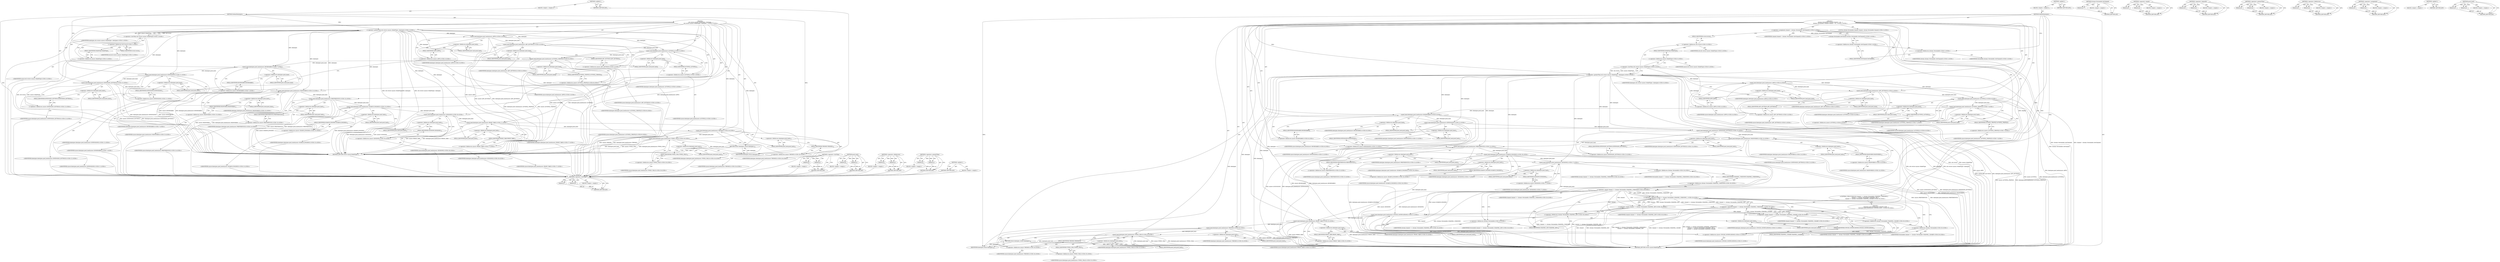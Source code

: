 digraph "push_back" {
vulnerable_6 [label=<(METHOD,&lt;global&gt;)<SUB>1</SUB>>];
vulnerable_7 [label=<(BLOCK,&lt;empty&gt;,&lt;empty&gt;)<SUB>1</SUB>>];
vulnerable_8 [label=<(METHOD,DefaultDatatypes)<SUB>1</SUB>>];
vulnerable_9 [label="<(BLOCK,{
     std::vector&lt;syncer::ModelType&gt; datatypes...,{
     std::vector&lt;syncer::ModelType&gt; datatypes...)<SUB>1</SUB>>"];
vulnerable_10 [label="<(&lt;operator&gt;.greaterThan,std::vector&lt;syncer::ModelType&gt; datatypes)<SUB>2</SUB>>"];
vulnerable_11 [label="<(&lt;operator&gt;.lessThan,std::vector&lt;syncer::ModelType)<SUB>2</SUB>>"];
vulnerable_12 [label="<(&lt;operator&gt;.fieldAccess,std::vector)<SUB>2</SUB>>"];
vulnerable_13 [label="<(IDENTIFIER,std,std::vector&lt;syncer::ModelType)<SUB>2</SUB>>"];
vulnerable_14 [label=<(FIELD_IDENTIFIER,vector,vector)<SUB>2</SUB>>];
vulnerable_15 [label="<(&lt;operator&gt;.fieldAccess,syncer::ModelType)<SUB>2</SUB>>"];
vulnerable_16 [label="<(IDENTIFIER,syncer,std::vector&lt;syncer::ModelType)<SUB>2</SUB>>"];
vulnerable_17 [label=<(FIELD_IDENTIFIER,ModelType,ModelType)<SUB>2</SUB>>];
vulnerable_18 [label="<(IDENTIFIER,datatypes,std::vector&lt;syncer::ModelType&gt; datatypes)<SUB>2</SUB>>"];
vulnerable_19 [label="<(push_back,datatypes.push_back(syncer::APPS))<SUB>3</SUB>>"];
vulnerable_20 [label=<(&lt;operator&gt;.fieldAccess,datatypes.push_back)<SUB>3</SUB>>];
vulnerable_21 [label="<(IDENTIFIER,datatypes,datatypes.push_back(syncer::APPS))<SUB>3</SUB>>"];
vulnerable_22 [label=<(FIELD_IDENTIFIER,push_back,push_back)<SUB>3</SUB>>];
vulnerable_23 [label="<(&lt;operator&gt;.fieldAccess,syncer::APPS)<SUB>3</SUB>>"];
vulnerable_24 [label="<(IDENTIFIER,syncer,datatypes.push_back(syncer::APPS))<SUB>3</SUB>>"];
vulnerable_25 [label=<(FIELD_IDENTIFIER,APPS,APPS)<SUB>3</SUB>>];
vulnerable_26 [label="<(push_back,datatypes.push_back(syncer::APP_SETTINGS))<SUB>4</SUB>>"];
vulnerable_27 [label=<(&lt;operator&gt;.fieldAccess,datatypes.push_back)<SUB>4</SUB>>];
vulnerable_28 [label="<(IDENTIFIER,datatypes,datatypes.push_back(syncer::APP_SETTINGS))<SUB>4</SUB>>"];
vulnerable_29 [label=<(FIELD_IDENTIFIER,push_back,push_back)<SUB>4</SUB>>];
vulnerable_30 [label="<(&lt;operator&gt;.fieldAccess,syncer::APP_SETTINGS)<SUB>4</SUB>>"];
vulnerable_31 [label="<(IDENTIFIER,syncer,datatypes.push_back(syncer::APP_SETTINGS))<SUB>4</SUB>>"];
vulnerable_32 [label=<(FIELD_IDENTIFIER,APP_SETTINGS,APP_SETTINGS)<SUB>4</SUB>>];
vulnerable_33 [label="<(push_back,datatypes.push_back(syncer::AUTOFILL))<SUB>5</SUB>>"];
vulnerable_34 [label=<(&lt;operator&gt;.fieldAccess,datatypes.push_back)<SUB>5</SUB>>];
vulnerable_35 [label="<(IDENTIFIER,datatypes,datatypes.push_back(syncer::AUTOFILL))<SUB>5</SUB>>"];
vulnerable_36 [label=<(FIELD_IDENTIFIER,push_back,push_back)<SUB>5</SUB>>];
vulnerable_37 [label="<(&lt;operator&gt;.fieldAccess,syncer::AUTOFILL)<SUB>5</SUB>>"];
vulnerable_38 [label="<(IDENTIFIER,syncer,datatypes.push_back(syncer::AUTOFILL))<SUB>5</SUB>>"];
vulnerable_39 [label=<(FIELD_IDENTIFIER,AUTOFILL,AUTOFILL)<SUB>5</SUB>>];
vulnerable_40 [label="<(push_back,datatypes.push_back(syncer::AUTOFILL_PROFILE))<SUB>6</SUB>>"];
vulnerable_41 [label=<(&lt;operator&gt;.fieldAccess,datatypes.push_back)<SUB>6</SUB>>];
vulnerable_42 [label="<(IDENTIFIER,datatypes,datatypes.push_back(syncer::AUTOFILL_PROFILE))<SUB>6</SUB>>"];
vulnerable_43 [label=<(FIELD_IDENTIFIER,push_back,push_back)<SUB>6</SUB>>];
vulnerable_44 [label="<(&lt;operator&gt;.fieldAccess,syncer::AUTOFILL_PROFILE)<SUB>6</SUB>>"];
vulnerable_45 [label="<(IDENTIFIER,syncer,datatypes.push_back(syncer::AUTOFILL_PROFILE))<SUB>6</SUB>>"];
vulnerable_46 [label=<(FIELD_IDENTIFIER,AUTOFILL_PROFILE,AUTOFILL_PROFILE)<SUB>6</SUB>>];
vulnerable_47 [label="<(push_back,datatypes.push_back(syncer::BOOKMARKS))<SUB>7</SUB>>"];
vulnerable_48 [label=<(&lt;operator&gt;.fieldAccess,datatypes.push_back)<SUB>7</SUB>>];
vulnerable_49 [label="<(IDENTIFIER,datatypes,datatypes.push_back(syncer::BOOKMARKS))<SUB>7</SUB>>"];
vulnerable_50 [label=<(FIELD_IDENTIFIER,push_back,push_back)<SUB>7</SUB>>];
vulnerable_51 [label="<(&lt;operator&gt;.fieldAccess,syncer::BOOKMARKS)<SUB>7</SUB>>"];
vulnerable_52 [label="<(IDENTIFIER,syncer,datatypes.push_back(syncer::BOOKMARKS))<SUB>7</SUB>>"];
vulnerable_53 [label=<(FIELD_IDENTIFIER,BOOKMARKS,BOOKMARKS)<SUB>7</SUB>>];
vulnerable_54 [label="<(push_back,datatypes.push_back(syncer::EXTENSIONS))<SUB>11</SUB>>"];
vulnerable_55 [label=<(&lt;operator&gt;.fieldAccess,datatypes.push_back)<SUB>11</SUB>>];
vulnerable_56 [label="<(IDENTIFIER,datatypes,datatypes.push_back(syncer::EXTENSIONS))<SUB>11</SUB>>"];
vulnerable_57 [label=<(FIELD_IDENTIFIER,push_back,push_back)<SUB>11</SUB>>];
vulnerable_58 [label="<(&lt;operator&gt;.fieldAccess,syncer::EXTENSIONS)<SUB>11</SUB>>"];
vulnerable_59 [label="<(IDENTIFIER,syncer,datatypes.push_back(syncer::EXTENSIONS))<SUB>11</SUB>>"];
vulnerable_60 [label=<(FIELD_IDENTIFIER,EXTENSIONS,EXTENSIONS)<SUB>11</SUB>>];
vulnerable_61 [label="<(push_back,datatypes.push_back(syncer::EXTENSION_SETTINGS))<SUB>12</SUB>>"];
vulnerable_62 [label=<(&lt;operator&gt;.fieldAccess,datatypes.push_back)<SUB>12</SUB>>];
vulnerable_63 [label="<(IDENTIFIER,datatypes,datatypes.push_back(syncer::EXTENSION_SETTINGS))<SUB>12</SUB>>"];
vulnerable_64 [label=<(FIELD_IDENTIFIER,push_back,push_back)<SUB>12</SUB>>];
vulnerable_65 [label="<(&lt;operator&gt;.fieldAccess,syncer::EXTENSION_SETTINGS)<SUB>12</SUB>>"];
vulnerable_66 [label="<(IDENTIFIER,syncer,datatypes.push_back(syncer::EXTENSION_SETTINGS))<SUB>12</SUB>>"];
vulnerable_67 [label=<(FIELD_IDENTIFIER,EXTENSION_SETTINGS,EXTENSION_SETTINGS)<SUB>12</SUB>>];
vulnerable_68 [label="<(push_back,datatypes.push_back(syncer::PASSWORDS))<SUB>13</SUB>>"];
vulnerable_69 [label=<(&lt;operator&gt;.fieldAccess,datatypes.push_back)<SUB>13</SUB>>];
vulnerable_70 [label="<(IDENTIFIER,datatypes,datatypes.push_back(syncer::PASSWORDS))<SUB>13</SUB>>"];
vulnerable_71 [label=<(FIELD_IDENTIFIER,push_back,push_back)<SUB>13</SUB>>];
vulnerable_72 [label="<(&lt;operator&gt;.fieldAccess,syncer::PASSWORDS)<SUB>13</SUB>>"];
vulnerable_73 [label="<(IDENTIFIER,syncer,datatypes.push_back(syncer::PASSWORDS))<SUB>13</SUB>>"];
vulnerable_74 [label=<(FIELD_IDENTIFIER,PASSWORDS,PASSWORDS)<SUB>13</SUB>>];
vulnerable_75 [label="<(push_back,datatypes.push_back(syncer::PREFERENCES))<SUB>14</SUB>>"];
vulnerable_76 [label=<(&lt;operator&gt;.fieldAccess,datatypes.push_back)<SUB>14</SUB>>];
vulnerable_77 [label="<(IDENTIFIER,datatypes,datatypes.push_back(syncer::PREFERENCES))<SUB>14</SUB>>"];
vulnerable_78 [label=<(FIELD_IDENTIFIER,push_back,push_back)<SUB>14</SUB>>];
vulnerable_79 [label="<(&lt;operator&gt;.fieldAccess,syncer::PREFERENCES)<SUB>14</SUB>>"];
vulnerable_80 [label="<(IDENTIFIER,syncer,datatypes.push_back(syncer::PREFERENCES))<SUB>14</SUB>>"];
vulnerable_81 [label=<(FIELD_IDENTIFIER,PREFERENCES,PREFERENCES)<SUB>14</SUB>>];
vulnerable_82 [label="<(push_back,datatypes.push_back(syncer::SEARCH_ENGINES))<SUB>15</SUB>>"];
vulnerable_83 [label=<(&lt;operator&gt;.fieldAccess,datatypes.push_back)<SUB>15</SUB>>];
vulnerable_84 [label="<(IDENTIFIER,datatypes,datatypes.push_back(syncer::SEARCH_ENGINES))<SUB>15</SUB>>"];
vulnerable_85 [label=<(FIELD_IDENTIFIER,push_back,push_back)<SUB>15</SUB>>];
vulnerable_86 [label="<(&lt;operator&gt;.fieldAccess,syncer::SEARCH_ENGINES)<SUB>15</SUB>>"];
vulnerable_87 [label="<(IDENTIFIER,syncer,datatypes.push_back(syncer::SEARCH_ENGINES))<SUB>15</SUB>>"];
vulnerable_88 [label=<(FIELD_IDENTIFIER,SEARCH_ENGINES,SEARCH_ENGINES)<SUB>15</SUB>>];
vulnerable_89 [label="<(push_back,datatypes.push_back(syncer::SESSIONS))<SUB>16</SUB>>"];
vulnerable_90 [label=<(&lt;operator&gt;.fieldAccess,datatypes.push_back)<SUB>16</SUB>>];
vulnerable_91 [label="<(IDENTIFIER,datatypes,datatypes.push_back(syncer::SESSIONS))<SUB>16</SUB>>"];
vulnerable_92 [label=<(FIELD_IDENTIFIER,push_back,push_back)<SUB>16</SUB>>];
vulnerable_93 [label="<(&lt;operator&gt;.fieldAccess,syncer::SESSIONS)<SUB>16</SUB>>"];
vulnerable_94 [label="<(IDENTIFIER,syncer,datatypes.push_back(syncer::SESSIONS))<SUB>16</SUB>>"];
vulnerable_95 [label=<(FIELD_IDENTIFIER,SESSIONS,SESSIONS)<SUB>16</SUB>>];
vulnerable_96 [label="<(push_back,datatypes.push_back(syncer::PROXY_TABS))<SUB>17</SUB>>"];
vulnerable_97 [label=<(&lt;operator&gt;.fieldAccess,datatypes.push_back)<SUB>17</SUB>>];
vulnerable_98 [label="<(IDENTIFIER,datatypes,datatypes.push_back(syncer::PROXY_TABS))<SUB>17</SUB>>"];
vulnerable_99 [label=<(FIELD_IDENTIFIER,push_back,push_back)<SUB>17</SUB>>];
vulnerable_100 [label="<(&lt;operator&gt;.fieldAccess,syncer::PROXY_TABS)<SUB>17</SUB>>"];
vulnerable_101 [label="<(IDENTIFIER,syncer,datatypes.push_back(syncer::PROXY_TABS))<SUB>17</SUB>>"];
vulnerable_102 [label=<(FIELD_IDENTIFIER,PROXY_TABS,PROXY_TABS)<SUB>17</SUB>>];
vulnerable_103 [label="<(push_back,datatypes.push_back(syncer::THEMES))<SUB>18</SUB>>"];
vulnerable_104 [label=<(&lt;operator&gt;.fieldAccess,datatypes.push_back)<SUB>18</SUB>>];
vulnerable_105 [label="<(IDENTIFIER,datatypes,datatypes.push_back(syncer::THEMES))<SUB>18</SUB>>"];
vulnerable_106 [label=<(FIELD_IDENTIFIER,push_back,push_back)<SUB>18</SUB>>];
vulnerable_107 [label="<(&lt;operator&gt;.fieldAccess,syncer::THEMES)<SUB>18</SUB>>"];
vulnerable_108 [label="<(IDENTIFIER,syncer,datatypes.push_back(syncer::THEMES))<SUB>18</SUB>>"];
vulnerable_109 [label=<(FIELD_IDENTIFIER,THEMES,THEMES)<SUB>18</SUB>>];
vulnerable_110 [label="<(push_back,datatypes.push_back(syncer::TYPED_URLS))<SUB>19</SUB>>"];
vulnerable_111 [label=<(&lt;operator&gt;.fieldAccess,datatypes.push_back)<SUB>19</SUB>>];
vulnerable_112 [label="<(IDENTIFIER,datatypes,datatypes.push_back(syncer::TYPED_URLS))<SUB>19</SUB>>"];
vulnerable_113 [label=<(FIELD_IDENTIFIER,push_back,push_back)<SUB>19</SUB>>];
vulnerable_114 [label="<(&lt;operator&gt;.fieldAccess,syncer::TYPED_URLS)<SUB>19</SUB>>"];
vulnerable_115 [label="<(IDENTIFIER,syncer,datatypes.push_back(syncer::TYPED_URLS))<SUB>19</SUB>>"];
vulnerable_116 [label=<(FIELD_IDENTIFIER,TYPED_URLS,TYPED_URLS)<SUB>19</SUB>>];
vulnerable_117 [label=<(RETURN,return datatypes;,return datatypes;)<SUB>20</SUB>>];
vulnerable_118 [label=<(IDENTIFIER,datatypes,return datatypes;)<SUB>20</SUB>>];
vulnerable_119 [label=<(METHOD_RETURN,vector&lt;syncer.ModelType&gt;)<SUB>1</SUB>>];
vulnerable_121 [label=<(METHOD_RETURN,ANY)<SUB>1</SUB>>];
vulnerable_141 [label=<(METHOD,&lt;operator&gt;.lessThan)>];
vulnerable_142 [label=<(PARAM,p1)>];
vulnerable_143 [label=<(PARAM,p2)>];
vulnerable_144 [label=<(BLOCK,&lt;empty&gt;,&lt;empty&gt;)>];
vulnerable_145 [label=<(METHOD_RETURN,ANY)>];
vulnerable_151 [label=<(METHOD,push_back)>];
vulnerable_152 [label=<(PARAM,p1)>];
vulnerable_153 [label=<(PARAM,p2)>];
vulnerable_154 [label=<(BLOCK,&lt;empty&gt;,&lt;empty&gt;)>];
vulnerable_155 [label=<(METHOD_RETURN,ANY)>];
vulnerable_146 [label=<(METHOD,&lt;operator&gt;.fieldAccess)>];
vulnerable_147 [label=<(PARAM,p1)>];
vulnerable_148 [label=<(PARAM,p2)>];
vulnerable_149 [label=<(BLOCK,&lt;empty&gt;,&lt;empty&gt;)>];
vulnerable_150 [label=<(METHOD_RETURN,ANY)>];
vulnerable_136 [label=<(METHOD,&lt;operator&gt;.greaterThan)>];
vulnerable_137 [label=<(PARAM,p1)>];
vulnerable_138 [label=<(PARAM,p2)>];
vulnerable_139 [label=<(BLOCK,&lt;empty&gt;,&lt;empty&gt;)>];
vulnerable_140 [label=<(METHOD_RETURN,ANY)>];
vulnerable_130 [label=<(METHOD,&lt;global&gt;)<SUB>1</SUB>>];
vulnerable_131 [label=<(BLOCK,&lt;empty&gt;,&lt;empty&gt;)>];
vulnerable_132 [label=<(METHOD_RETURN,ANY)>];
fixed_200 [label=<(METHOD,&lt;operator&gt;.lessThan)>];
fixed_201 [label=<(PARAM,p1)>];
fixed_202 [label=<(PARAM,p2)>];
fixed_203 [label=<(BLOCK,&lt;empty&gt;,&lt;empty&gt;)>];
fixed_204 [label=<(METHOD_RETURN,ANY)>];
fixed_6 [label=<(METHOD,&lt;global&gt;)<SUB>1</SUB>>];
fixed_7 [label=<(BLOCK,&lt;empty&gt;,&lt;empty&gt;)<SUB>1</SUB>>];
fixed_8 [label=<(METHOD,DefaultDatatypes)<SUB>1</SUB>>];
fixed_9 [label="<(BLOCK,{
    chrome::VersionInfo::Channel channel = ch...,{
    chrome::VersionInfo::Channel channel = ch...)<SUB>1</SUB>>"];
fixed_10 [label="<(LOCAL,chrome.VersionInfo.Channel channel: chrome.VersionInfo.Channel)<SUB>2</SUB>>"];
fixed_11 [label="<(&lt;operator&gt;.assignment,channel = chrome::VersionInfo::GetChannel())<SUB>2</SUB>>"];
fixed_12 [label="<(IDENTIFIER,channel,channel = chrome::VersionInfo::GetChannel())<SUB>2</SUB>>"];
fixed_13 [label="<(chrome.VersionInfo.GetChannel,chrome::VersionInfo::GetChannel())<SUB>2</SUB>>"];
fixed_14 [label="<(&lt;operator&gt;.fieldAccess,chrome::VersionInfo::GetChannel)<SUB>2</SUB>>"];
fixed_15 [label="<(&lt;operator&gt;.fieldAccess,chrome::VersionInfo)<SUB>2</SUB>>"];
fixed_16 [label="<(IDENTIFIER,chrome,chrome::VersionInfo::GetChannel())<SUB>2</SUB>>"];
fixed_17 [label="<(IDENTIFIER,VersionInfo,chrome::VersionInfo::GetChannel())<SUB>2</SUB>>"];
fixed_18 [label=<(FIELD_IDENTIFIER,GetChannel,GetChannel)<SUB>2</SUB>>];
fixed_19 [label="<(&lt;operator&gt;.greaterThan,std::vector&lt;syncer::ModelType&gt; datatypes)<SUB>3</SUB>>"];
fixed_20 [label="<(&lt;operator&gt;.lessThan,std::vector&lt;syncer::ModelType)<SUB>3</SUB>>"];
fixed_21 [label="<(&lt;operator&gt;.fieldAccess,std::vector)<SUB>3</SUB>>"];
fixed_22 [label="<(IDENTIFIER,std,std::vector&lt;syncer::ModelType)<SUB>3</SUB>>"];
fixed_23 [label=<(FIELD_IDENTIFIER,vector,vector)<SUB>3</SUB>>];
fixed_24 [label="<(&lt;operator&gt;.fieldAccess,syncer::ModelType)<SUB>3</SUB>>"];
fixed_25 [label="<(IDENTIFIER,syncer,std::vector&lt;syncer::ModelType)<SUB>3</SUB>>"];
fixed_26 [label=<(FIELD_IDENTIFIER,ModelType,ModelType)<SUB>3</SUB>>];
fixed_27 [label="<(IDENTIFIER,datatypes,std::vector&lt;syncer::ModelType&gt; datatypes)<SUB>3</SUB>>"];
fixed_28 [label="<(push_back,datatypes.push_back(syncer::APPS))<SUB>4</SUB>>"];
fixed_29 [label=<(&lt;operator&gt;.fieldAccess,datatypes.push_back)<SUB>4</SUB>>];
fixed_30 [label="<(IDENTIFIER,datatypes,datatypes.push_back(syncer::APPS))<SUB>4</SUB>>"];
fixed_31 [label=<(FIELD_IDENTIFIER,push_back,push_back)<SUB>4</SUB>>];
fixed_32 [label="<(&lt;operator&gt;.fieldAccess,syncer::APPS)<SUB>4</SUB>>"];
fixed_33 [label="<(IDENTIFIER,syncer,datatypes.push_back(syncer::APPS))<SUB>4</SUB>>"];
fixed_34 [label=<(FIELD_IDENTIFIER,APPS,APPS)<SUB>4</SUB>>];
fixed_35 [label="<(push_back,datatypes.push_back(syncer::APP_SETTINGS))<SUB>5</SUB>>"];
fixed_36 [label=<(&lt;operator&gt;.fieldAccess,datatypes.push_back)<SUB>5</SUB>>];
fixed_37 [label="<(IDENTIFIER,datatypes,datatypes.push_back(syncer::APP_SETTINGS))<SUB>5</SUB>>"];
fixed_38 [label=<(FIELD_IDENTIFIER,push_back,push_back)<SUB>5</SUB>>];
fixed_39 [label="<(&lt;operator&gt;.fieldAccess,syncer::APP_SETTINGS)<SUB>5</SUB>>"];
fixed_40 [label="<(IDENTIFIER,syncer,datatypes.push_back(syncer::APP_SETTINGS))<SUB>5</SUB>>"];
fixed_41 [label=<(FIELD_IDENTIFIER,APP_SETTINGS,APP_SETTINGS)<SUB>5</SUB>>];
fixed_42 [label="<(push_back,datatypes.push_back(syncer::AUTOFILL))<SUB>6</SUB>>"];
fixed_43 [label=<(&lt;operator&gt;.fieldAccess,datatypes.push_back)<SUB>6</SUB>>];
fixed_44 [label="<(IDENTIFIER,datatypes,datatypes.push_back(syncer::AUTOFILL))<SUB>6</SUB>>"];
fixed_45 [label=<(FIELD_IDENTIFIER,push_back,push_back)<SUB>6</SUB>>];
fixed_46 [label="<(&lt;operator&gt;.fieldAccess,syncer::AUTOFILL)<SUB>6</SUB>>"];
fixed_47 [label="<(IDENTIFIER,syncer,datatypes.push_back(syncer::AUTOFILL))<SUB>6</SUB>>"];
fixed_48 [label=<(FIELD_IDENTIFIER,AUTOFILL,AUTOFILL)<SUB>6</SUB>>];
fixed_49 [label="<(push_back,datatypes.push_back(syncer::AUTOFILL_PROFILE))<SUB>7</SUB>>"];
fixed_50 [label=<(&lt;operator&gt;.fieldAccess,datatypes.push_back)<SUB>7</SUB>>];
fixed_51 [label="<(IDENTIFIER,datatypes,datatypes.push_back(syncer::AUTOFILL_PROFILE))<SUB>7</SUB>>"];
fixed_52 [label=<(FIELD_IDENTIFIER,push_back,push_back)<SUB>7</SUB>>];
fixed_53 [label="<(&lt;operator&gt;.fieldAccess,syncer::AUTOFILL_PROFILE)<SUB>7</SUB>>"];
fixed_54 [label="<(IDENTIFIER,syncer,datatypes.push_back(syncer::AUTOFILL_PROFILE))<SUB>7</SUB>>"];
fixed_55 [label=<(FIELD_IDENTIFIER,AUTOFILL_PROFILE,AUTOFILL_PROFILE)<SUB>7</SUB>>];
fixed_56 [label="<(push_back,datatypes.push_back(syncer::BOOKMARKS))<SUB>8</SUB>>"];
fixed_57 [label=<(&lt;operator&gt;.fieldAccess,datatypes.push_back)<SUB>8</SUB>>];
fixed_58 [label="<(IDENTIFIER,datatypes,datatypes.push_back(syncer::BOOKMARKS))<SUB>8</SUB>>"];
fixed_59 [label=<(FIELD_IDENTIFIER,push_back,push_back)<SUB>8</SUB>>];
fixed_60 [label="<(&lt;operator&gt;.fieldAccess,syncer::BOOKMARKS)<SUB>8</SUB>>"];
fixed_61 [label="<(IDENTIFIER,syncer,datatypes.push_back(syncer::BOOKMARKS))<SUB>8</SUB>>"];
fixed_62 [label=<(FIELD_IDENTIFIER,BOOKMARKS,BOOKMARKS)<SUB>8</SUB>>];
fixed_63 [label="<(push_back,datatypes.push_back(syncer::EXTENSIONS))<SUB>12</SUB>>"];
fixed_64 [label=<(&lt;operator&gt;.fieldAccess,datatypes.push_back)<SUB>12</SUB>>];
fixed_65 [label="<(IDENTIFIER,datatypes,datatypes.push_back(syncer::EXTENSIONS))<SUB>12</SUB>>"];
fixed_66 [label=<(FIELD_IDENTIFIER,push_back,push_back)<SUB>12</SUB>>];
fixed_67 [label="<(&lt;operator&gt;.fieldAccess,syncer::EXTENSIONS)<SUB>12</SUB>>"];
fixed_68 [label="<(IDENTIFIER,syncer,datatypes.push_back(syncer::EXTENSIONS))<SUB>12</SUB>>"];
fixed_69 [label=<(FIELD_IDENTIFIER,EXTENSIONS,EXTENSIONS)<SUB>12</SUB>>];
fixed_70 [label="<(push_back,datatypes.push_back(syncer::EXTENSION_SETTINGS))<SUB>13</SUB>>"];
fixed_71 [label=<(&lt;operator&gt;.fieldAccess,datatypes.push_back)<SUB>13</SUB>>];
fixed_72 [label="<(IDENTIFIER,datatypes,datatypes.push_back(syncer::EXTENSION_SETTINGS))<SUB>13</SUB>>"];
fixed_73 [label=<(FIELD_IDENTIFIER,push_back,push_back)<SUB>13</SUB>>];
fixed_74 [label="<(&lt;operator&gt;.fieldAccess,syncer::EXTENSION_SETTINGS)<SUB>13</SUB>>"];
fixed_75 [label="<(IDENTIFIER,syncer,datatypes.push_back(syncer::EXTENSION_SETTINGS))<SUB>13</SUB>>"];
fixed_76 [label=<(FIELD_IDENTIFIER,EXTENSION_SETTINGS,EXTENSION_SETTINGS)<SUB>13</SUB>>];
fixed_77 [label="<(push_back,datatypes.push_back(syncer::PASSWORDS))<SUB>14</SUB>>"];
fixed_78 [label=<(&lt;operator&gt;.fieldAccess,datatypes.push_back)<SUB>14</SUB>>];
fixed_79 [label="<(IDENTIFIER,datatypes,datatypes.push_back(syncer::PASSWORDS))<SUB>14</SUB>>"];
fixed_80 [label=<(FIELD_IDENTIFIER,push_back,push_back)<SUB>14</SUB>>];
fixed_81 [label="<(&lt;operator&gt;.fieldAccess,syncer::PASSWORDS)<SUB>14</SUB>>"];
fixed_82 [label="<(IDENTIFIER,syncer,datatypes.push_back(syncer::PASSWORDS))<SUB>14</SUB>>"];
fixed_83 [label=<(FIELD_IDENTIFIER,PASSWORDS,PASSWORDS)<SUB>14</SUB>>];
fixed_84 [label="<(push_back,datatypes.push_back(syncer::PREFERENCES))<SUB>15</SUB>>"];
fixed_85 [label=<(&lt;operator&gt;.fieldAccess,datatypes.push_back)<SUB>15</SUB>>];
fixed_86 [label="<(IDENTIFIER,datatypes,datatypes.push_back(syncer::PREFERENCES))<SUB>15</SUB>>"];
fixed_87 [label=<(FIELD_IDENTIFIER,push_back,push_back)<SUB>15</SUB>>];
fixed_88 [label="<(&lt;operator&gt;.fieldAccess,syncer::PREFERENCES)<SUB>15</SUB>>"];
fixed_89 [label="<(IDENTIFIER,syncer,datatypes.push_back(syncer::PREFERENCES))<SUB>15</SUB>>"];
fixed_90 [label=<(FIELD_IDENTIFIER,PREFERENCES,PREFERENCES)<SUB>15</SUB>>];
fixed_91 [label="<(push_back,datatypes.push_back(syncer::SEARCH_ENGINES))<SUB>16</SUB>>"];
fixed_92 [label=<(&lt;operator&gt;.fieldAccess,datatypes.push_back)<SUB>16</SUB>>];
fixed_93 [label="<(IDENTIFIER,datatypes,datatypes.push_back(syncer::SEARCH_ENGINES))<SUB>16</SUB>>"];
fixed_94 [label=<(FIELD_IDENTIFIER,push_back,push_back)<SUB>16</SUB>>];
fixed_95 [label="<(&lt;operator&gt;.fieldAccess,syncer::SEARCH_ENGINES)<SUB>16</SUB>>"];
fixed_96 [label="<(IDENTIFIER,syncer,datatypes.push_back(syncer::SEARCH_ENGINES))<SUB>16</SUB>>"];
fixed_97 [label=<(FIELD_IDENTIFIER,SEARCH_ENGINES,SEARCH_ENGINES)<SUB>16</SUB>>];
fixed_98 [label="<(push_back,datatypes.push_back(syncer::SESSIONS))<SUB>17</SUB>>"];
fixed_99 [label=<(&lt;operator&gt;.fieldAccess,datatypes.push_back)<SUB>17</SUB>>];
fixed_100 [label="<(IDENTIFIER,datatypes,datatypes.push_back(syncer::SESSIONS))<SUB>17</SUB>>"];
fixed_101 [label=<(FIELD_IDENTIFIER,push_back,push_back)<SUB>17</SUB>>];
fixed_102 [label="<(&lt;operator&gt;.fieldAccess,syncer::SESSIONS)<SUB>17</SUB>>"];
fixed_103 [label="<(IDENTIFIER,syncer,datatypes.push_back(syncer::SESSIONS))<SUB>17</SUB>>"];
fixed_104 [label=<(FIELD_IDENTIFIER,SESSIONS,SESSIONS)<SUB>17</SUB>>];
fixed_105 [label="<(CONTROL_STRUCTURE,IF,if (channel == chrome::VersionInfo::CHANNEL_UNKNOWN ||
        channel == chrome::VersionInfo::CHANNEL_DEV ||
        channel == chrome::VersionInfo::CHANNEL_CANARY))<SUB>18</SUB>>"];
fixed_106 [label="<(&lt;operator&gt;.logicalOr,channel == chrome::VersionInfo::CHANNEL_UNKNOWN...)<SUB>18</SUB>>"];
fixed_107 [label="<(&lt;operator&gt;.logicalOr,channel == chrome::VersionInfo::CHANNEL_UNKNOWN...)<SUB>18</SUB>>"];
fixed_108 [label="<(&lt;operator&gt;.equals,channel == chrome::VersionInfo::CHANNEL_UNKNOWN)<SUB>18</SUB>>"];
fixed_109 [label="<(IDENTIFIER,channel,channel == chrome::VersionInfo::CHANNEL_UNKNOWN)<SUB>18</SUB>>"];
fixed_110 [label="<(&lt;operator&gt;.fieldAccess,chrome::VersionInfo::CHANNEL_UNKNOWN)<SUB>18</SUB>>"];
fixed_111 [label="<(&lt;operator&gt;.fieldAccess,chrome::VersionInfo)<SUB>18</SUB>>"];
fixed_112 [label="<(IDENTIFIER,chrome,channel == chrome::VersionInfo::CHANNEL_UNKNOWN)<SUB>18</SUB>>"];
fixed_113 [label="<(IDENTIFIER,VersionInfo,channel == chrome::VersionInfo::CHANNEL_UNKNOWN)<SUB>18</SUB>>"];
fixed_114 [label=<(FIELD_IDENTIFIER,CHANNEL_UNKNOWN,CHANNEL_UNKNOWN)<SUB>18</SUB>>];
fixed_115 [label="<(&lt;operator&gt;.equals,channel == chrome::VersionInfo::CHANNEL_DEV)<SUB>19</SUB>>"];
fixed_116 [label="<(IDENTIFIER,channel,channel == chrome::VersionInfo::CHANNEL_DEV)<SUB>19</SUB>>"];
fixed_117 [label="<(&lt;operator&gt;.fieldAccess,chrome::VersionInfo::CHANNEL_DEV)<SUB>19</SUB>>"];
fixed_118 [label="<(&lt;operator&gt;.fieldAccess,chrome::VersionInfo)<SUB>19</SUB>>"];
fixed_119 [label="<(IDENTIFIER,chrome,channel == chrome::VersionInfo::CHANNEL_DEV)<SUB>19</SUB>>"];
fixed_120 [label="<(IDENTIFIER,VersionInfo,channel == chrome::VersionInfo::CHANNEL_DEV)<SUB>19</SUB>>"];
fixed_121 [label=<(FIELD_IDENTIFIER,CHANNEL_DEV,CHANNEL_DEV)<SUB>19</SUB>>];
fixed_122 [label="<(&lt;operator&gt;.equals,channel == chrome::VersionInfo::CHANNEL_CANARY)<SUB>20</SUB>>"];
fixed_123 [label="<(IDENTIFIER,channel,channel == chrome::VersionInfo::CHANNEL_CANARY)<SUB>20</SUB>>"];
fixed_124 [label="<(&lt;operator&gt;.fieldAccess,chrome::VersionInfo::CHANNEL_CANARY)<SUB>20</SUB>>"];
fixed_125 [label="<(&lt;operator&gt;.fieldAccess,chrome::VersionInfo)<SUB>20</SUB>>"];
fixed_126 [label="<(IDENTIFIER,chrome,channel == chrome::VersionInfo::CHANNEL_CANARY)<SUB>20</SUB>>"];
fixed_127 [label="<(IDENTIFIER,VersionInfo,channel == chrome::VersionInfo::CHANNEL_CANARY)<SUB>20</SUB>>"];
fixed_128 [label=<(FIELD_IDENTIFIER,CHANNEL_CANARY,CHANNEL_CANARY)<SUB>20</SUB>>];
fixed_129 [label="<(BLOCK,{
      datatypes.push_back(syncer::SYNCED_NOTI...,{
      datatypes.push_back(syncer::SYNCED_NOTI...)<SUB>20</SUB>>"];
fixed_130 [label="<(push_back,datatypes.push_back(syncer::SYNCED_NOTIFICATIONS))<SUB>21</SUB>>"];
fixed_131 [label=<(&lt;operator&gt;.fieldAccess,datatypes.push_back)<SUB>21</SUB>>];
fixed_132 [label="<(IDENTIFIER,datatypes,datatypes.push_back(syncer::SYNCED_NOTIFICATIONS))<SUB>21</SUB>>"];
fixed_133 [label=<(FIELD_IDENTIFIER,push_back,push_back)<SUB>21</SUB>>];
fixed_134 [label="<(&lt;operator&gt;.fieldAccess,syncer::SYNCED_NOTIFICATIONS)<SUB>21</SUB>>"];
fixed_135 [label="<(IDENTIFIER,syncer,datatypes.push_back(syncer::SYNCED_NOTIFICATIONS))<SUB>21</SUB>>"];
fixed_136 [label=<(FIELD_IDENTIFIER,SYNCED_NOTIFICATIONS,SYNCED_NOTIFICATIONS)<SUB>21</SUB>>];
fixed_137 [label="<(push_back,datatypes.push_back(syncer::PROXY_TABS))<SUB>23</SUB>>"];
fixed_138 [label=<(&lt;operator&gt;.fieldAccess,datatypes.push_back)<SUB>23</SUB>>];
fixed_139 [label="<(IDENTIFIER,datatypes,datatypes.push_back(syncer::PROXY_TABS))<SUB>23</SUB>>"];
fixed_140 [label=<(FIELD_IDENTIFIER,push_back,push_back)<SUB>23</SUB>>];
fixed_141 [label="<(&lt;operator&gt;.fieldAccess,syncer::PROXY_TABS)<SUB>23</SUB>>"];
fixed_142 [label="<(IDENTIFIER,syncer,datatypes.push_back(syncer::PROXY_TABS))<SUB>23</SUB>>"];
fixed_143 [label=<(FIELD_IDENTIFIER,PROXY_TABS,PROXY_TABS)<SUB>23</SUB>>];
fixed_144 [label="<(push_back,datatypes.push_back(syncer::THEMES))<SUB>24</SUB>>"];
fixed_145 [label=<(&lt;operator&gt;.fieldAccess,datatypes.push_back)<SUB>24</SUB>>];
fixed_146 [label="<(IDENTIFIER,datatypes,datatypes.push_back(syncer::THEMES))<SUB>24</SUB>>"];
fixed_147 [label=<(FIELD_IDENTIFIER,push_back,push_back)<SUB>24</SUB>>];
fixed_148 [label="<(&lt;operator&gt;.fieldAccess,syncer::THEMES)<SUB>24</SUB>>"];
fixed_149 [label="<(IDENTIFIER,syncer,datatypes.push_back(syncer::THEMES))<SUB>24</SUB>>"];
fixed_150 [label=<(FIELD_IDENTIFIER,THEMES,THEMES)<SUB>24</SUB>>];
fixed_151 [label="<(push_back,datatypes.push_back(syncer::TYPED_URLS))<SUB>25</SUB>>"];
fixed_152 [label=<(&lt;operator&gt;.fieldAccess,datatypes.push_back)<SUB>25</SUB>>];
fixed_153 [label="<(IDENTIFIER,datatypes,datatypes.push_back(syncer::TYPED_URLS))<SUB>25</SUB>>"];
fixed_154 [label=<(FIELD_IDENTIFIER,push_back,push_back)<SUB>25</SUB>>];
fixed_155 [label="<(&lt;operator&gt;.fieldAccess,syncer::TYPED_URLS)<SUB>25</SUB>>"];
fixed_156 [label="<(IDENTIFIER,syncer,datatypes.push_back(syncer::TYPED_URLS))<SUB>25</SUB>>"];
fixed_157 [label=<(FIELD_IDENTIFIER,TYPED_URLS,TYPED_URLS)<SUB>25</SUB>>];
fixed_158 [label=<(RETURN,return datatypes;,return datatypes;)<SUB>26</SUB>>];
fixed_159 [label=<(IDENTIFIER,datatypes,return datatypes;)<SUB>26</SUB>>];
fixed_160 [label=<(METHOD_RETURN,vector&lt;syncer.ModelType&gt;)<SUB>1</SUB>>];
fixed_162 [label=<(METHOD_RETURN,ANY)<SUB>1</SUB>>];
fixed_186 [label=<(METHOD,chrome.VersionInfo.GetChannel)>];
fixed_187 [label=<(PARAM,p1)>];
fixed_188 [label=<(BLOCK,&lt;empty&gt;,&lt;empty&gt;)>];
fixed_189 [label=<(METHOD_RETURN,ANY)>];
fixed_215 [label=<(METHOD,&lt;operator&gt;.equals)>];
fixed_216 [label=<(PARAM,p1)>];
fixed_217 [label=<(PARAM,p2)>];
fixed_218 [label=<(BLOCK,&lt;empty&gt;,&lt;empty&gt;)>];
fixed_219 [label=<(METHOD_RETURN,ANY)>];
fixed_210 [label=<(METHOD,&lt;operator&gt;.logicalOr)>];
fixed_211 [label=<(PARAM,p1)>];
fixed_212 [label=<(PARAM,p2)>];
fixed_213 [label=<(BLOCK,&lt;empty&gt;,&lt;empty&gt;)>];
fixed_214 [label=<(METHOD_RETURN,ANY)>];
fixed_195 [label=<(METHOD,&lt;operator&gt;.greaterThan)>];
fixed_196 [label=<(PARAM,p1)>];
fixed_197 [label=<(PARAM,p2)>];
fixed_198 [label=<(BLOCK,&lt;empty&gt;,&lt;empty&gt;)>];
fixed_199 [label=<(METHOD_RETURN,ANY)>];
fixed_190 [label=<(METHOD,&lt;operator&gt;.fieldAccess)>];
fixed_191 [label=<(PARAM,p1)>];
fixed_192 [label=<(PARAM,p2)>];
fixed_193 [label=<(BLOCK,&lt;empty&gt;,&lt;empty&gt;)>];
fixed_194 [label=<(METHOD_RETURN,ANY)>];
fixed_181 [label=<(METHOD,&lt;operator&gt;.assignment)>];
fixed_182 [label=<(PARAM,p1)>];
fixed_183 [label=<(PARAM,p2)>];
fixed_184 [label=<(BLOCK,&lt;empty&gt;,&lt;empty&gt;)>];
fixed_185 [label=<(METHOD_RETURN,ANY)>];
fixed_175 [label=<(METHOD,&lt;global&gt;)<SUB>1</SUB>>];
fixed_176 [label=<(BLOCK,&lt;empty&gt;,&lt;empty&gt;)>];
fixed_177 [label=<(METHOD_RETURN,ANY)>];
fixed_205 [label=<(METHOD,push_back)>];
fixed_206 [label=<(PARAM,p1)>];
fixed_207 [label=<(PARAM,p2)>];
fixed_208 [label=<(BLOCK,&lt;empty&gt;,&lt;empty&gt;)>];
fixed_209 [label=<(METHOD_RETURN,ANY)>];
vulnerable_6 -> vulnerable_7  [key=0, label="AST: "];
vulnerable_6 -> vulnerable_121  [key=0, label="AST: "];
vulnerable_6 -> vulnerable_121  [key=1, label="CFG: "];
vulnerable_7 -> vulnerable_8  [key=0, label="AST: "];
vulnerable_8 -> vulnerable_9  [key=0, label="AST: "];
vulnerable_8 -> vulnerable_119  [key=0, label="AST: "];
vulnerable_8 -> vulnerable_14  [key=0, label="CFG: "];
vulnerable_8 -> vulnerable_10  [key=0, label="DDG: "];
vulnerable_8 -> vulnerable_118  [key=0, label="DDG: "];
vulnerable_9 -> vulnerable_10  [key=0, label="AST: "];
vulnerable_9 -> vulnerable_19  [key=0, label="AST: "];
vulnerable_9 -> vulnerable_26  [key=0, label="AST: "];
vulnerable_9 -> vulnerable_33  [key=0, label="AST: "];
vulnerable_9 -> vulnerable_40  [key=0, label="AST: "];
vulnerable_9 -> vulnerable_47  [key=0, label="AST: "];
vulnerable_9 -> vulnerable_54  [key=0, label="AST: "];
vulnerable_9 -> vulnerable_61  [key=0, label="AST: "];
vulnerable_9 -> vulnerable_68  [key=0, label="AST: "];
vulnerable_9 -> vulnerable_75  [key=0, label="AST: "];
vulnerable_9 -> vulnerable_82  [key=0, label="AST: "];
vulnerable_9 -> vulnerable_89  [key=0, label="AST: "];
vulnerable_9 -> vulnerable_96  [key=0, label="AST: "];
vulnerable_9 -> vulnerable_103  [key=0, label="AST: "];
vulnerable_9 -> vulnerable_110  [key=0, label="AST: "];
vulnerable_9 -> vulnerable_117  [key=0, label="AST: "];
vulnerable_10 -> vulnerable_11  [key=0, label="AST: "];
vulnerable_10 -> vulnerable_18  [key=0, label="AST: "];
vulnerable_10 -> vulnerable_22  [key=0, label="CFG: "];
vulnerable_10 -> vulnerable_119  [key=0, label="DDG: std::vector&lt;syncer::ModelType"];
vulnerable_10 -> vulnerable_119  [key=1, label="DDG: datatypes"];
vulnerable_10 -> vulnerable_119  [key=2, label="DDG: std::vector&lt;syncer::ModelType&gt; datatypes"];
vulnerable_10 -> vulnerable_19  [key=0, label="DDG: datatypes"];
vulnerable_10 -> vulnerable_26  [key=0, label="DDG: datatypes"];
vulnerable_10 -> vulnerable_33  [key=0, label="DDG: datatypes"];
vulnerable_10 -> vulnerable_40  [key=0, label="DDG: datatypes"];
vulnerable_10 -> vulnerable_47  [key=0, label="DDG: datatypes"];
vulnerable_10 -> vulnerable_54  [key=0, label="DDG: datatypes"];
vulnerable_10 -> vulnerable_61  [key=0, label="DDG: datatypes"];
vulnerable_10 -> vulnerable_68  [key=0, label="DDG: datatypes"];
vulnerable_10 -> vulnerable_75  [key=0, label="DDG: datatypes"];
vulnerable_10 -> vulnerable_82  [key=0, label="DDG: datatypes"];
vulnerable_10 -> vulnerable_89  [key=0, label="DDG: datatypes"];
vulnerable_10 -> vulnerable_96  [key=0, label="DDG: datatypes"];
vulnerable_10 -> vulnerable_103  [key=0, label="DDG: datatypes"];
vulnerable_10 -> vulnerable_110  [key=0, label="DDG: datatypes"];
vulnerable_10 -> vulnerable_118  [key=0, label="DDG: datatypes"];
vulnerable_11 -> vulnerable_12  [key=0, label="AST: "];
vulnerable_11 -> vulnerable_15  [key=0, label="AST: "];
vulnerable_11 -> vulnerable_10  [key=0, label="CFG: "];
vulnerable_11 -> vulnerable_10  [key=1, label="DDG: std::vector"];
vulnerable_11 -> vulnerable_10  [key=2, label="DDG: syncer::ModelType"];
vulnerable_11 -> vulnerable_119  [key=0, label="DDG: std::vector"];
vulnerable_11 -> vulnerable_119  [key=1, label="DDG: syncer::ModelType"];
vulnerable_12 -> vulnerable_13  [key=0, label="AST: "];
vulnerable_12 -> vulnerable_14  [key=0, label="AST: "];
vulnerable_12 -> vulnerable_17  [key=0, label="CFG: "];
vulnerable_13 -> fixed_200  [key=0];
vulnerable_14 -> vulnerable_12  [key=0, label="CFG: "];
vulnerable_15 -> vulnerable_16  [key=0, label="AST: "];
vulnerable_15 -> vulnerable_17  [key=0, label="AST: "];
vulnerable_15 -> vulnerable_11  [key=0, label="CFG: "];
vulnerable_16 -> fixed_200  [key=0];
vulnerable_17 -> vulnerable_15  [key=0, label="CFG: "];
vulnerable_18 -> fixed_200  [key=0];
vulnerable_19 -> vulnerable_20  [key=0, label="AST: "];
vulnerable_19 -> vulnerable_23  [key=0, label="AST: "];
vulnerable_19 -> vulnerable_29  [key=0, label="CFG: "];
vulnerable_19 -> vulnerable_119  [key=0, label="DDG: syncer::APPS"];
vulnerable_19 -> vulnerable_119  [key=1, label="DDG: datatypes.push_back(syncer::APPS)"];
vulnerable_19 -> vulnerable_26  [key=0, label="DDG: datatypes.push_back"];
vulnerable_20 -> vulnerable_21  [key=0, label="AST: "];
vulnerable_20 -> vulnerable_22  [key=0, label="AST: "];
vulnerable_20 -> vulnerable_25  [key=0, label="CFG: "];
vulnerable_21 -> fixed_200  [key=0];
vulnerable_22 -> vulnerable_20  [key=0, label="CFG: "];
vulnerable_23 -> vulnerable_24  [key=0, label="AST: "];
vulnerable_23 -> vulnerable_25  [key=0, label="AST: "];
vulnerable_23 -> vulnerable_19  [key=0, label="CFG: "];
vulnerable_24 -> fixed_200  [key=0];
vulnerable_25 -> vulnerable_23  [key=0, label="CFG: "];
vulnerable_26 -> vulnerable_27  [key=0, label="AST: "];
vulnerable_26 -> vulnerable_30  [key=0, label="AST: "];
vulnerable_26 -> vulnerable_36  [key=0, label="CFG: "];
vulnerable_26 -> vulnerable_119  [key=0, label="DDG: syncer::APP_SETTINGS"];
vulnerable_26 -> vulnerable_119  [key=1, label="DDG: datatypes.push_back(syncer::APP_SETTINGS)"];
vulnerable_26 -> vulnerable_33  [key=0, label="DDG: datatypes.push_back"];
vulnerable_27 -> vulnerable_28  [key=0, label="AST: "];
vulnerable_27 -> vulnerable_29  [key=0, label="AST: "];
vulnerable_27 -> vulnerable_32  [key=0, label="CFG: "];
vulnerable_28 -> fixed_200  [key=0];
vulnerable_29 -> vulnerable_27  [key=0, label="CFG: "];
vulnerable_30 -> vulnerable_31  [key=0, label="AST: "];
vulnerable_30 -> vulnerable_32  [key=0, label="AST: "];
vulnerable_30 -> vulnerable_26  [key=0, label="CFG: "];
vulnerable_31 -> fixed_200  [key=0];
vulnerable_32 -> vulnerable_30  [key=0, label="CFG: "];
vulnerable_33 -> vulnerable_34  [key=0, label="AST: "];
vulnerable_33 -> vulnerable_37  [key=0, label="AST: "];
vulnerable_33 -> vulnerable_43  [key=0, label="CFG: "];
vulnerable_33 -> vulnerable_119  [key=0, label="DDG: syncer::AUTOFILL"];
vulnerable_33 -> vulnerable_119  [key=1, label="DDG: datatypes.push_back(syncer::AUTOFILL)"];
vulnerable_33 -> vulnerable_40  [key=0, label="DDG: datatypes.push_back"];
vulnerable_34 -> vulnerable_35  [key=0, label="AST: "];
vulnerable_34 -> vulnerable_36  [key=0, label="AST: "];
vulnerable_34 -> vulnerable_39  [key=0, label="CFG: "];
vulnerable_35 -> fixed_200  [key=0];
vulnerable_36 -> vulnerable_34  [key=0, label="CFG: "];
vulnerable_37 -> vulnerable_38  [key=0, label="AST: "];
vulnerable_37 -> vulnerable_39  [key=0, label="AST: "];
vulnerable_37 -> vulnerable_33  [key=0, label="CFG: "];
vulnerable_38 -> fixed_200  [key=0];
vulnerable_39 -> vulnerable_37  [key=0, label="CFG: "];
vulnerable_40 -> vulnerable_41  [key=0, label="AST: "];
vulnerable_40 -> vulnerable_44  [key=0, label="AST: "];
vulnerable_40 -> vulnerable_50  [key=0, label="CFG: "];
vulnerable_40 -> vulnerable_119  [key=0, label="DDG: syncer::AUTOFILL_PROFILE"];
vulnerable_40 -> vulnerable_119  [key=1, label="DDG: datatypes.push_back(syncer::AUTOFILL_PROFILE)"];
vulnerable_40 -> vulnerable_47  [key=0, label="DDG: datatypes.push_back"];
vulnerable_41 -> vulnerable_42  [key=0, label="AST: "];
vulnerable_41 -> vulnerable_43  [key=0, label="AST: "];
vulnerable_41 -> vulnerable_46  [key=0, label="CFG: "];
vulnerable_42 -> fixed_200  [key=0];
vulnerable_43 -> vulnerable_41  [key=0, label="CFG: "];
vulnerable_44 -> vulnerable_45  [key=0, label="AST: "];
vulnerable_44 -> vulnerable_46  [key=0, label="AST: "];
vulnerable_44 -> vulnerable_40  [key=0, label="CFG: "];
vulnerable_45 -> fixed_200  [key=0];
vulnerable_46 -> vulnerable_44  [key=0, label="CFG: "];
vulnerable_47 -> vulnerable_48  [key=0, label="AST: "];
vulnerable_47 -> vulnerable_51  [key=0, label="AST: "];
vulnerable_47 -> vulnerable_57  [key=0, label="CFG: "];
vulnerable_47 -> vulnerable_119  [key=0, label="DDG: syncer::BOOKMARKS"];
vulnerable_47 -> vulnerable_119  [key=1, label="DDG: datatypes.push_back(syncer::BOOKMARKS)"];
vulnerable_47 -> vulnerable_54  [key=0, label="DDG: datatypes.push_back"];
vulnerable_48 -> vulnerable_49  [key=0, label="AST: "];
vulnerable_48 -> vulnerable_50  [key=0, label="AST: "];
vulnerable_48 -> vulnerable_53  [key=0, label="CFG: "];
vulnerable_49 -> fixed_200  [key=0];
vulnerable_50 -> vulnerable_48  [key=0, label="CFG: "];
vulnerable_51 -> vulnerable_52  [key=0, label="AST: "];
vulnerable_51 -> vulnerable_53  [key=0, label="AST: "];
vulnerable_51 -> vulnerable_47  [key=0, label="CFG: "];
vulnerable_52 -> fixed_200  [key=0];
vulnerable_53 -> vulnerable_51  [key=0, label="CFG: "];
vulnerable_54 -> vulnerable_55  [key=0, label="AST: "];
vulnerable_54 -> vulnerable_58  [key=0, label="AST: "];
vulnerable_54 -> vulnerable_64  [key=0, label="CFG: "];
vulnerable_54 -> vulnerable_119  [key=0, label="DDG: syncer::EXTENSIONS"];
vulnerable_54 -> vulnerable_119  [key=1, label="DDG: datatypes.push_back(syncer::EXTENSIONS)"];
vulnerable_54 -> vulnerable_61  [key=0, label="DDG: datatypes.push_back"];
vulnerable_55 -> vulnerable_56  [key=0, label="AST: "];
vulnerable_55 -> vulnerable_57  [key=0, label="AST: "];
vulnerable_55 -> vulnerable_60  [key=0, label="CFG: "];
vulnerable_56 -> fixed_200  [key=0];
vulnerable_57 -> vulnerable_55  [key=0, label="CFG: "];
vulnerable_58 -> vulnerable_59  [key=0, label="AST: "];
vulnerable_58 -> vulnerable_60  [key=0, label="AST: "];
vulnerable_58 -> vulnerable_54  [key=0, label="CFG: "];
vulnerable_59 -> fixed_200  [key=0];
vulnerable_60 -> vulnerable_58  [key=0, label="CFG: "];
vulnerable_61 -> vulnerable_62  [key=0, label="AST: "];
vulnerable_61 -> vulnerable_65  [key=0, label="AST: "];
vulnerable_61 -> vulnerable_71  [key=0, label="CFG: "];
vulnerable_61 -> vulnerable_119  [key=0, label="DDG: syncer::EXTENSION_SETTINGS"];
vulnerable_61 -> vulnerable_119  [key=1, label="DDG: datatypes.push_back(syncer::EXTENSION_SETTINGS)"];
vulnerable_61 -> vulnerable_68  [key=0, label="DDG: datatypes.push_back"];
vulnerable_62 -> vulnerable_63  [key=0, label="AST: "];
vulnerable_62 -> vulnerable_64  [key=0, label="AST: "];
vulnerable_62 -> vulnerable_67  [key=0, label="CFG: "];
vulnerable_63 -> fixed_200  [key=0];
vulnerable_64 -> vulnerable_62  [key=0, label="CFG: "];
vulnerable_65 -> vulnerable_66  [key=0, label="AST: "];
vulnerable_65 -> vulnerable_67  [key=0, label="AST: "];
vulnerable_65 -> vulnerable_61  [key=0, label="CFG: "];
vulnerable_66 -> fixed_200  [key=0];
vulnerable_67 -> vulnerable_65  [key=0, label="CFG: "];
vulnerable_68 -> vulnerable_69  [key=0, label="AST: "];
vulnerable_68 -> vulnerable_72  [key=0, label="AST: "];
vulnerable_68 -> vulnerable_78  [key=0, label="CFG: "];
vulnerable_68 -> vulnerable_119  [key=0, label="DDG: syncer::PASSWORDS"];
vulnerable_68 -> vulnerable_119  [key=1, label="DDG: datatypes.push_back(syncer::PASSWORDS)"];
vulnerable_68 -> vulnerable_75  [key=0, label="DDG: datatypes.push_back"];
vulnerable_69 -> vulnerable_70  [key=0, label="AST: "];
vulnerable_69 -> vulnerable_71  [key=0, label="AST: "];
vulnerable_69 -> vulnerable_74  [key=0, label="CFG: "];
vulnerable_70 -> fixed_200  [key=0];
vulnerable_71 -> vulnerable_69  [key=0, label="CFG: "];
vulnerable_72 -> vulnerable_73  [key=0, label="AST: "];
vulnerable_72 -> vulnerable_74  [key=0, label="AST: "];
vulnerable_72 -> vulnerable_68  [key=0, label="CFG: "];
vulnerable_73 -> fixed_200  [key=0];
vulnerable_74 -> vulnerable_72  [key=0, label="CFG: "];
vulnerable_75 -> vulnerable_76  [key=0, label="AST: "];
vulnerable_75 -> vulnerable_79  [key=0, label="AST: "];
vulnerable_75 -> vulnerable_85  [key=0, label="CFG: "];
vulnerable_75 -> vulnerable_119  [key=0, label="DDG: syncer::PREFERENCES"];
vulnerable_75 -> vulnerable_119  [key=1, label="DDG: datatypes.push_back(syncer::PREFERENCES)"];
vulnerable_75 -> vulnerable_82  [key=0, label="DDG: datatypes.push_back"];
vulnerable_76 -> vulnerable_77  [key=0, label="AST: "];
vulnerable_76 -> vulnerable_78  [key=0, label="AST: "];
vulnerable_76 -> vulnerable_81  [key=0, label="CFG: "];
vulnerable_77 -> fixed_200  [key=0];
vulnerable_78 -> vulnerable_76  [key=0, label="CFG: "];
vulnerable_79 -> vulnerable_80  [key=0, label="AST: "];
vulnerable_79 -> vulnerable_81  [key=0, label="AST: "];
vulnerable_79 -> vulnerable_75  [key=0, label="CFG: "];
vulnerable_80 -> fixed_200  [key=0];
vulnerable_81 -> vulnerable_79  [key=0, label="CFG: "];
vulnerable_82 -> vulnerable_83  [key=0, label="AST: "];
vulnerable_82 -> vulnerable_86  [key=0, label="AST: "];
vulnerable_82 -> vulnerable_92  [key=0, label="CFG: "];
vulnerable_82 -> vulnerable_119  [key=0, label="DDG: syncer::SEARCH_ENGINES"];
vulnerable_82 -> vulnerable_119  [key=1, label="DDG: datatypes.push_back(syncer::SEARCH_ENGINES)"];
vulnerable_82 -> vulnerable_89  [key=0, label="DDG: datatypes.push_back"];
vulnerable_83 -> vulnerable_84  [key=0, label="AST: "];
vulnerable_83 -> vulnerable_85  [key=0, label="AST: "];
vulnerable_83 -> vulnerable_88  [key=0, label="CFG: "];
vulnerable_84 -> fixed_200  [key=0];
vulnerable_85 -> vulnerable_83  [key=0, label="CFG: "];
vulnerable_86 -> vulnerable_87  [key=0, label="AST: "];
vulnerable_86 -> vulnerable_88  [key=0, label="AST: "];
vulnerable_86 -> vulnerable_82  [key=0, label="CFG: "];
vulnerable_87 -> fixed_200  [key=0];
vulnerable_88 -> vulnerable_86  [key=0, label="CFG: "];
vulnerable_89 -> vulnerable_90  [key=0, label="AST: "];
vulnerable_89 -> vulnerable_93  [key=0, label="AST: "];
vulnerable_89 -> vulnerable_99  [key=0, label="CFG: "];
vulnerable_89 -> vulnerable_119  [key=0, label="DDG: syncer::SESSIONS"];
vulnerable_89 -> vulnerable_119  [key=1, label="DDG: datatypes.push_back(syncer::SESSIONS)"];
vulnerable_89 -> vulnerable_96  [key=0, label="DDG: datatypes.push_back"];
vulnerable_90 -> vulnerable_91  [key=0, label="AST: "];
vulnerable_90 -> vulnerable_92  [key=0, label="AST: "];
vulnerable_90 -> vulnerable_95  [key=0, label="CFG: "];
vulnerable_91 -> fixed_200  [key=0];
vulnerable_92 -> vulnerable_90  [key=0, label="CFG: "];
vulnerable_93 -> vulnerable_94  [key=0, label="AST: "];
vulnerable_93 -> vulnerable_95  [key=0, label="AST: "];
vulnerable_93 -> vulnerable_89  [key=0, label="CFG: "];
vulnerable_94 -> fixed_200  [key=0];
vulnerable_95 -> vulnerable_93  [key=0, label="CFG: "];
vulnerable_96 -> vulnerable_97  [key=0, label="AST: "];
vulnerable_96 -> vulnerable_100  [key=0, label="AST: "];
vulnerable_96 -> vulnerable_106  [key=0, label="CFG: "];
vulnerable_96 -> vulnerable_119  [key=0, label="DDG: syncer::PROXY_TABS"];
vulnerable_96 -> vulnerable_119  [key=1, label="DDG: datatypes.push_back(syncer::PROXY_TABS)"];
vulnerable_96 -> vulnerable_103  [key=0, label="DDG: datatypes.push_back"];
vulnerable_97 -> vulnerable_98  [key=0, label="AST: "];
vulnerable_97 -> vulnerable_99  [key=0, label="AST: "];
vulnerable_97 -> vulnerable_102  [key=0, label="CFG: "];
vulnerable_98 -> fixed_200  [key=0];
vulnerable_99 -> vulnerable_97  [key=0, label="CFG: "];
vulnerable_100 -> vulnerable_101  [key=0, label="AST: "];
vulnerable_100 -> vulnerable_102  [key=0, label="AST: "];
vulnerable_100 -> vulnerable_96  [key=0, label="CFG: "];
vulnerable_101 -> fixed_200  [key=0];
vulnerable_102 -> vulnerable_100  [key=0, label="CFG: "];
vulnerable_103 -> vulnerable_104  [key=0, label="AST: "];
vulnerable_103 -> vulnerable_107  [key=0, label="AST: "];
vulnerable_103 -> vulnerable_113  [key=0, label="CFG: "];
vulnerable_103 -> vulnerable_119  [key=0, label="DDG: syncer::THEMES"];
vulnerable_103 -> vulnerable_119  [key=1, label="DDG: datatypes.push_back(syncer::THEMES)"];
vulnerable_103 -> vulnerable_110  [key=0, label="DDG: datatypes.push_back"];
vulnerable_104 -> vulnerable_105  [key=0, label="AST: "];
vulnerable_104 -> vulnerable_106  [key=0, label="AST: "];
vulnerable_104 -> vulnerable_109  [key=0, label="CFG: "];
vulnerable_105 -> fixed_200  [key=0];
vulnerable_106 -> vulnerable_104  [key=0, label="CFG: "];
vulnerable_107 -> vulnerable_108  [key=0, label="AST: "];
vulnerable_107 -> vulnerable_109  [key=0, label="AST: "];
vulnerable_107 -> vulnerable_103  [key=0, label="CFG: "];
vulnerable_108 -> fixed_200  [key=0];
vulnerable_109 -> vulnerable_107  [key=0, label="CFG: "];
vulnerable_110 -> vulnerable_111  [key=0, label="AST: "];
vulnerable_110 -> vulnerable_114  [key=0, label="AST: "];
vulnerable_110 -> vulnerable_117  [key=0, label="CFG: "];
vulnerable_110 -> vulnerable_119  [key=0, label="DDG: datatypes.push_back"];
vulnerable_110 -> vulnerable_119  [key=1, label="DDG: syncer::TYPED_URLS"];
vulnerable_110 -> vulnerable_119  [key=2, label="DDG: datatypes.push_back(syncer::TYPED_URLS)"];
vulnerable_110 -> vulnerable_118  [key=0, label="DDG: datatypes.push_back"];
vulnerable_111 -> vulnerable_112  [key=0, label="AST: "];
vulnerable_111 -> vulnerable_113  [key=0, label="AST: "];
vulnerable_111 -> vulnerable_116  [key=0, label="CFG: "];
vulnerable_112 -> fixed_200  [key=0];
vulnerable_113 -> vulnerable_111  [key=0, label="CFG: "];
vulnerable_114 -> vulnerable_115  [key=0, label="AST: "];
vulnerable_114 -> vulnerable_116  [key=0, label="AST: "];
vulnerable_114 -> vulnerable_110  [key=0, label="CFG: "];
vulnerable_115 -> fixed_200  [key=0];
vulnerable_116 -> vulnerable_114  [key=0, label="CFG: "];
vulnerable_117 -> vulnerable_118  [key=0, label="AST: "];
vulnerable_117 -> vulnerable_119  [key=0, label="CFG: "];
vulnerable_117 -> vulnerable_119  [key=1, label="DDG: &lt;RET&gt;"];
vulnerable_118 -> vulnerable_117  [key=0, label="DDG: datatypes"];
vulnerable_119 -> fixed_200  [key=0];
vulnerable_121 -> fixed_200  [key=0];
vulnerable_141 -> vulnerable_142  [key=0, label="AST: "];
vulnerable_141 -> vulnerable_142  [key=1, label="DDG: "];
vulnerable_141 -> vulnerable_144  [key=0, label="AST: "];
vulnerable_141 -> vulnerable_143  [key=0, label="AST: "];
vulnerable_141 -> vulnerable_143  [key=1, label="DDG: "];
vulnerable_141 -> vulnerable_145  [key=0, label="AST: "];
vulnerable_141 -> vulnerable_145  [key=1, label="CFG: "];
vulnerable_142 -> vulnerable_145  [key=0, label="DDG: p1"];
vulnerable_143 -> vulnerable_145  [key=0, label="DDG: p2"];
vulnerable_144 -> fixed_200  [key=0];
vulnerable_145 -> fixed_200  [key=0];
vulnerable_151 -> vulnerable_152  [key=0, label="AST: "];
vulnerable_151 -> vulnerable_152  [key=1, label="DDG: "];
vulnerable_151 -> vulnerable_154  [key=0, label="AST: "];
vulnerable_151 -> vulnerable_153  [key=0, label="AST: "];
vulnerable_151 -> vulnerable_153  [key=1, label="DDG: "];
vulnerable_151 -> vulnerable_155  [key=0, label="AST: "];
vulnerable_151 -> vulnerable_155  [key=1, label="CFG: "];
vulnerable_152 -> vulnerable_155  [key=0, label="DDG: p1"];
vulnerable_153 -> vulnerable_155  [key=0, label="DDG: p2"];
vulnerable_154 -> fixed_200  [key=0];
vulnerable_155 -> fixed_200  [key=0];
vulnerable_146 -> vulnerable_147  [key=0, label="AST: "];
vulnerable_146 -> vulnerable_147  [key=1, label="DDG: "];
vulnerable_146 -> vulnerable_149  [key=0, label="AST: "];
vulnerable_146 -> vulnerable_148  [key=0, label="AST: "];
vulnerable_146 -> vulnerable_148  [key=1, label="DDG: "];
vulnerable_146 -> vulnerable_150  [key=0, label="AST: "];
vulnerable_146 -> vulnerable_150  [key=1, label="CFG: "];
vulnerable_147 -> vulnerable_150  [key=0, label="DDG: p1"];
vulnerable_148 -> vulnerable_150  [key=0, label="DDG: p2"];
vulnerable_149 -> fixed_200  [key=0];
vulnerable_150 -> fixed_200  [key=0];
vulnerable_136 -> vulnerable_137  [key=0, label="AST: "];
vulnerable_136 -> vulnerable_137  [key=1, label="DDG: "];
vulnerable_136 -> vulnerable_139  [key=0, label="AST: "];
vulnerable_136 -> vulnerable_138  [key=0, label="AST: "];
vulnerable_136 -> vulnerable_138  [key=1, label="DDG: "];
vulnerable_136 -> vulnerable_140  [key=0, label="AST: "];
vulnerable_136 -> vulnerable_140  [key=1, label="CFG: "];
vulnerable_137 -> vulnerable_140  [key=0, label="DDG: p1"];
vulnerable_138 -> vulnerable_140  [key=0, label="DDG: p2"];
vulnerable_139 -> fixed_200  [key=0];
vulnerable_140 -> fixed_200  [key=0];
vulnerable_130 -> vulnerable_131  [key=0, label="AST: "];
vulnerable_130 -> vulnerable_132  [key=0, label="AST: "];
vulnerable_130 -> vulnerable_132  [key=1, label="CFG: "];
vulnerable_131 -> fixed_200  [key=0];
vulnerable_132 -> fixed_200  [key=0];
fixed_200 -> fixed_201  [key=0, label="AST: "];
fixed_200 -> fixed_201  [key=1, label="DDG: "];
fixed_200 -> fixed_203  [key=0, label="AST: "];
fixed_200 -> fixed_202  [key=0, label="AST: "];
fixed_200 -> fixed_202  [key=1, label="DDG: "];
fixed_200 -> fixed_204  [key=0, label="AST: "];
fixed_200 -> fixed_204  [key=1, label="CFG: "];
fixed_201 -> fixed_204  [key=0, label="DDG: p1"];
fixed_202 -> fixed_204  [key=0, label="DDG: p2"];
fixed_6 -> fixed_7  [key=0, label="AST: "];
fixed_6 -> fixed_162  [key=0, label="AST: "];
fixed_6 -> fixed_162  [key=1, label="CFG: "];
fixed_7 -> fixed_8  [key=0, label="AST: "];
fixed_8 -> fixed_9  [key=0, label="AST: "];
fixed_8 -> fixed_160  [key=0, label="AST: "];
fixed_8 -> fixed_15  [key=0, label="CFG: "];
fixed_8 -> fixed_19  [key=0, label="DDG: "];
fixed_8 -> fixed_159  [key=0, label="DDG: "];
fixed_8 -> fixed_122  [key=0, label="DDG: "];
fixed_8 -> fixed_108  [key=0, label="DDG: "];
fixed_8 -> fixed_115  [key=0, label="DDG: "];
fixed_9 -> fixed_10  [key=0, label="AST: "];
fixed_9 -> fixed_11  [key=0, label="AST: "];
fixed_9 -> fixed_19  [key=0, label="AST: "];
fixed_9 -> fixed_28  [key=0, label="AST: "];
fixed_9 -> fixed_35  [key=0, label="AST: "];
fixed_9 -> fixed_42  [key=0, label="AST: "];
fixed_9 -> fixed_49  [key=0, label="AST: "];
fixed_9 -> fixed_56  [key=0, label="AST: "];
fixed_9 -> fixed_63  [key=0, label="AST: "];
fixed_9 -> fixed_70  [key=0, label="AST: "];
fixed_9 -> fixed_77  [key=0, label="AST: "];
fixed_9 -> fixed_84  [key=0, label="AST: "];
fixed_9 -> fixed_91  [key=0, label="AST: "];
fixed_9 -> fixed_98  [key=0, label="AST: "];
fixed_9 -> fixed_105  [key=0, label="AST: "];
fixed_9 -> fixed_137  [key=0, label="AST: "];
fixed_9 -> fixed_144  [key=0, label="AST: "];
fixed_9 -> fixed_151  [key=0, label="AST: "];
fixed_9 -> fixed_158  [key=0, label="AST: "];
fixed_11 -> fixed_12  [key=0, label="AST: "];
fixed_11 -> fixed_13  [key=0, label="AST: "];
fixed_11 -> fixed_23  [key=0, label="CFG: "];
fixed_11 -> fixed_160  [key=0, label="DDG: chrome::VersionInfo::GetChannel()"];
fixed_11 -> fixed_160  [key=1, label="DDG: channel = chrome::VersionInfo::GetChannel()"];
fixed_11 -> fixed_108  [key=0, label="DDG: channel"];
fixed_13 -> fixed_14  [key=0, label="AST: "];
fixed_13 -> fixed_11  [key=0, label="CFG: "];
fixed_13 -> fixed_11  [key=1, label="DDG: chrome::VersionInfo::GetChannel"];
fixed_13 -> fixed_160  [key=0, label="DDG: chrome::VersionInfo::GetChannel"];
fixed_14 -> fixed_15  [key=0, label="AST: "];
fixed_14 -> fixed_18  [key=0, label="AST: "];
fixed_14 -> fixed_13  [key=0, label="CFG: "];
fixed_15 -> fixed_16  [key=0, label="AST: "];
fixed_15 -> fixed_17  [key=0, label="AST: "];
fixed_15 -> fixed_18  [key=0, label="CFG: "];
fixed_18 -> fixed_14  [key=0, label="CFG: "];
fixed_19 -> fixed_20  [key=0, label="AST: "];
fixed_19 -> fixed_27  [key=0, label="AST: "];
fixed_19 -> fixed_31  [key=0, label="CFG: "];
fixed_19 -> fixed_160  [key=0, label="DDG: std::vector&lt;syncer::ModelType"];
fixed_19 -> fixed_160  [key=1, label="DDG: datatypes"];
fixed_19 -> fixed_160  [key=2, label="DDG: std::vector&lt;syncer::ModelType&gt; datatypes"];
fixed_19 -> fixed_28  [key=0, label="DDG: datatypes"];
fixed_19 -> fixed_35  [key=0, label="DDG: datatypes"];
fixed_19 -> fixed_42  [key=0, label="DDG: datatypes"];
fixed_19 -> fixed_49  [key=0, label="DDG: datatypes"];
fixed_19 -> fixed_56  [key=0, label="DDG: datatypes"];
fixed_19 -> fixed_63  [key=0, label="DDG: datatypes"];
fixed_19 -> fixed_70  [key=0, label="DDG: datatypes"];
fixed_19 -> fixed_77  [key=0, label="DDG: datatypes"];
fixed_19 -> fixed_84  [key=0, label="DDG: datatypes"];
fixed_19 -> fixed_91  [key=0, label="DDG: datatypes"];
fixed_19 -> fixed_98  [key=0, label="DDG: datatypes"];
fixed_19 -> fixed_137  [key=0, label="DDG: datatypes"];
fixed_19 -> fixed_144  [key=0, label="DDG: datatypes"];
fixed_19 -> fixed_151  [key=0, label="DDG: datatypes"];
fixed_19 -> fixed_159  [key=0, label="DDG: datatypes"];
fixed_19 -> fixed_130  [key=0, label="DDG: datatypes"];
fixed_20 -> fixed_21  [key=0, label="AST: "];
fixed_20 -> fixed_24  [key=0, label="AST: "];
fixed_20 -> fixed_19  [key=0, label="CFG: "];
fixed_20 -> fixed_19  [key=1, label="DDG: std::vector"];
fixed_20 -> fixed_19  [key=2, label="DDG: syncer::ModelType"];
fixed_20 -> fixed_160  [key=0, label="DDG: std::vector"];
fixed_20 -> fixed_160  [key=1, label="DDG: syncer::ModelType"];
fixed_21 -> fixed_22  [key=0, label="AST: "];
fixed_21 -> fixed_23  [key=0, label="AST: "];
fixed_21 -> fixed_26  [key=0, label="CFG: "];
fixed_23 -> fixed_21  [key=0, label="CFG: "];
fixed_24 -> fixed_25  [key=0, label="AST: "];
fixed_24 -> fixed_26  [key=0, label="AST: "];
fixed_24 -> fixed_20  [key=0, label="CFG: "];
fixed_26 -> fixed_24  [key=0, label="CFG: "];
fixed_28 -> fixed_29  [key=0, label="AST: "];
fixed_28 -> fixed_32  [key=0, label="AST: "];
fixed_28 -> fixed_38  [key=0, label="CFG: "];
fixed_28 -> fixed_160  [key=0, label="DDG: syncer::APPS"];
fixed_28 -> fixed_160  [key=1, label="DDG: datatypes.push_back(syncer::APPS)"];
fixed_28 -> fixed_35  [key=0, label="DDG: datatypes.push_back"];
fixed_29 -> fixed_30  [key=0, label="AST: "];
fixed_29 -> fixed_31  [key=0, label="AST: "];
fixed_29 -> fixed_34  [key=0, label="CFG: "];
fixed_31 -> fixed_29  [key=0, label="CFG: "];
fixed_32 -> fixed_33  [key=0, label="AST: "];
fixed_32 -> fixed_34  [key=0, label="AST: "];
fixed_32 -> fixed_28  [key=0, label="CFG: "];
fixed_34 -> fixed_32  [key=0, label="CFG: "];
fixed_35 -> fixed_36  [key=0, label="AST: "];
fixed_35 -> fixed_39  [key=0, label="AST: "];
fixed_35 -> fixed_45  [key=0, label="CFG: "];
fixed_35 -> fixed_160  [key=0, label="DDG: syncer::APP_SETTINGS"];
fixed_35 -> fixed_160  [key=1, label="DDG: datatypes.push_back(syncer::APP_SETTINGS)"];
fixed_35 -> fixed_42  [key=0, label="DDG: datatypes.push_back"];
fixed_36 -> fixed_37  [key=0, label="AST: "];
fixed_36 -> fixed_38  [key=0, label="AST: "];
fixed_36 -> fixed_41  [key=0, label="CFG: "];
fixed_38 -> fixed_36  [key=0, label="CFG: "];
fixed_39 -> fixed_40  [key=0, label="AST: "];
fixed_39 -> fixed_41  [key=0, label="AST: "];
fixed_39 -> fixed_35  [key=0, label="CFG: "];
fixed_41 -> fixed_39  [key=0, label="CFG: "];
fixed_42 -> fixed_43  [key=0, label="AST: "];
fixed_42 -> fixed_46  [key=0, label="AST: "];
fixed_42 -> fixed_52  [key=0, label="CFG: "];
fixed_42 -> fixed_160  [key=0, label="DDG: syncer::AUTOFILL"];
fixed_42 -> fixed_160  [key=1, label="DDG: datatypes.push_back(syncer::AUTOFILL)"];
fixed_42 -> fixed_49  [key=0, label="DDG: datatypes.push_back"];
fixed_43 -> fixed_44  [key=0, label="AST: "];
fixed_43 -> fixed_45  [key=0, label="AST: "];
fixed_43 -> fixed_48  [key=0, label="CFG: "];
fixed_45 -> fixed_43  [key=0, label="CFG: "];
fixed_46 -> fixed_47  [key=0, label="AST: "];
fixed_46 -> fixed_48  [key=0, label="AST: "];
fixed_46 -> fixed_42  [key=0, label="CFG: "];
fixed_48 -> fixed_46  [key=0, label="CFG: "];
fixed_49 -> fixed_50  [key=0, label="AST: "];
fixed_49 -> fixed_53  [key=0, label="AST: "];
fixed_49 -> fixed_59  [key=0, label="CFG: "];
fixed_49 -> fixed_160  [key=0, label="DDG: syncer::AUTOFILL_PROFILE"];
fixed_49 -> fixed_160  [key=1, label="DDG: datatypes.push_back(syncer::AUTOFILL_PROFILE)"];
fixed_49 -> fixed_56  [key=0, label="DDG: datatypes.push_back"];
fixed_50 -> fixed_51  [key=0, label="AST: "];
fixed_50 -> fixed_52  [key=0, label="AST: "];
fixed_50 -> fixed_55  [key=0, label="CFG: "];
fixed_52 -> fixed_50  [key=0, label="CFG: "];
fixed_53 -> fixed_54  [key=0, label="AST: "];
fixed_53 -> fixed_55  [key=0, label="AST: "];
fixed_53 -> fixed_49  [key=0, label="CFG: "];
fixed_55 -> fixed_53  [key=0, label="CFG: "];
fixed_56 -> fixed_57  [key=0, label="AST: "];
fixed_56 -> fixed_60  [key=0, label="AST: "];
fixed_56 -> fixed_66  [key=0, label="CFG: "];
fixed_56 -> fixed_160  [key=0, label="DDG: syncer::BOOKMARKS"];
fixed_56 -> fixed_160  [key=1, label="DDG: datatypes.push_back(syncer::BOOKMARKS)"];
fixed_56 -> fixed_63  [key=0, label="DDG: datatypes.push_back"];
fixed_57 -> fixed_58  [key=0, label="AST: "];
fixed_57 -> fixed_59  [key=0, label="AST: "];
fixed_57 -> fixed_62  [key=0, label="CFG: "];
fixed_59 -> fixed_57  [key=0, label="CFG: "];
fixed_60 -> fixed_61  [key=0, label="AST: "];
fixed_60 -> fixed_62  [key=0, label="AST: "];
fixed_60 -> fixed_56  [key=0, label="CFG: "];
fixed_62 -> fixed_60  [key=0, label="CFG: "];
fixed_63 -> fixed_64  [key=0, label="AST: "];
fixed_63 -> fixed_67  [key=0, label="AST: "];
fixed_63 -> fixed_73  [key=0, label="CFG: "];
fixed_63 -> fixed_160  [key=0, label="DDG: syncer::EXTENSIONS"];
fixed_63 -> fixed_160  [key=1, label="DDG: datatypes.push_back(syncer::EXTENSIONS)"];
fixed_63 -> fixed_70  [key=0, label="DDG: datatypes.push_back"];
fixed_64 -> fixed_65  [key=0, label="AST: "];
fixed_64 -> fixed_66  [key=0, label="AST: "];
fixed_64 -> fixed_69  [key=0, label="CFG: "];
fixed_66 -> fixed_64  [key=0, label="CFG: "];
fixed_67 -> fixed_68  [key=0, label="AST: "];
fixed_67 -> fixed_69  [key=0, label="AST: "];
fixed_67 -> fixed_63  [key=0, label="CFG: "];
fixed_69 -> fixed_67  [key=0, label="CFG: "];
fixed_70 -> fixed_71  [key=0, label="AST: "];
fixed_70 -> fixed_74  [key=0, label="AST: "];
fixed_70 -> fixed_80  [key=0, label="CFG: "];
fixed_70 -> fixed_160  [key=0, label="DDG: syncer::EXTENSION_SETTINGS"];
fixed_70 -> fixed_160  [key=1, label="DDG: datatypes.push_back(syncer::EXTENSION_SETTINGS)"];
fixed_70 -> fixed_77  [key=0, label="DDG: datatypes.push_back"];
fixed_71 -> fixed_72  [key=0, label="AST: "];
fixed_71 -> fixed_73  [key=0, label="AST: "];
fixed_71 -> fixed_76  [key=0, label="CFG: "];
fixed_73 -> fixed_71  [key=0, label="CFG: "];
fixed_74 -> fixed_75  [key=0, label="AST: "];
fixed_74 -> fixed_76  [key=0, label="AST: "];
fixed_74 -> fixed_70  [key=0, label="CFG: "];
fixed_76 -> fixed_74  [key=0, label="CFG: "];
fixed_77 -> fixed_78  [key=0, label="AST: "];
fixed_77 -> fixed_81  [key=0, label="AST: "];
fixed_77 -> fixed_87  [key=0, label="CFG: "];
fixed_77 -> fixed_160  [key=0, label="DDG: syncer::PASSWORDS"];
fixed_77 -> fixed_160  [key=1, label="DDG: datatypes.push_back(syncer::PASSWORDS)"];
fixed_77 -> fixed_84  [key=0, label="DDG: datatypes.push_back"];
fixed_78 -> fixed_79  [key=0, label="AST: "];
fixed_78 -> fixed_80  [key=0, label="AST: "];
fixed_78 -> fixed_83  [key=0, label="CFG: "];
fixed_80 -> fixed_78  [key=0, label="CFG: "];
fixed_81 -> fixed_82  [key=0, label="AST: "];
fixed_81 -> fixed_83  [key=0, label="AST: "];
fixed_81 -> fixed_77  [key=0, label="CFG: "];
fixed_83 -> fixed_81  [key=0, label="CFG: "];
fixed_84 -> fixed_85  [key=0, label="AST: "];
fixed_84 -> fixed_88  [key=0, label="AST: "];
fixed_84 -> fixed_94  [key=0, label="CFG: "];
fixed_84 -> fixed_160  [key=0, label="DDG: syncer::PREFERENCES"];
fixed_84 -> fixed_160  [key=1, label="DDG: datatypes.push_back(syncer::PREFERENCES)"];
fixed_84 -> fixed_91  [key=0, label="DDG: datatypes.push_back"];
fixed_85 -> fixed_86  [key=0, label="AST: "];
fixed_85 -> fixed_87  [key=0, label="AST: "];
fixed_85 -> fixed_90  [key=0, label="CFG: "];
fixed_87 -> fixed_85  [key=0, label="CFG: "];
fixed_88 -> fixed_89  [key=0, label="AST: "];
fixed_88 -> fixed_90  [key=0, label="AST: "];
fixed_88 -> fixed_84  [key=0, label="CFG: "];
fixed_90 -> fixed_88  [key=0, label="CFG: "];
fixed_91 -> fixed_92  [key=0, label="AST: "];
fixed_91 -> fixed_95  [key=0, label="AST: "];
fixed_91 -> fixed_101  [key=0, label="CFG: "];
fixed_91 -> fixed_160  [key=0, label="DDG: syncer::SEARCH_ENGINES"];
fixed_91 -> fixed_160  [key=1, label="DDG: datatypes.push_back(syncer::SEARCH_ENGINES)"];
fixed_91 -> fixed_98  [key=0, label="DDG: datatypes.push_back"];
fixed_92 -> fixed_93  [key=0, label="AST: "];
fixed_92 -> fixed_94  [key=0, label="AST: "];
fixed_92 -> fixed_97  [key=0, label="CFG: "];
fixed_94 -> fixed_92  [key=0, label="CFG: "];
fixed_95 -> fixed_96  [key=0, label="AST: "];
fixed_95 -> fixed_97  [key=0, label="AST: "];
fixed_95 -> fixed_91  [key=0, label="CFG: "];
fixed_97 -> fixed_95  [key=0, label="CFG: "];
fixed_98 -> fixed_99  [key=0, label="AST: "];
fixed_98 -> fixed_102  [key=0, label="AST: "];
fixed_98 -> fixed_111  [key=0, label="CFG: "];
fixed_98 -> fixed_160  [key=0, label="DDG: syncer::SESSIONS"];
fixed_98 -> fixed_160  [key=1, label="DDG: datatypes.push_back(syncer::SESSIONS)"];
fixed_98 -> fixed_137  [key=0, label="DDG: datatypes.push_back"];
fixed_98 -> fixed_130  [key=0, label="DDG: datatypes.push_back"];
fixed_99 -> fixed_100  [key=0, label="AST: "];
fixed_99 -> fixed_101  [key=0, label="AST: "];
fixed_99 -> fixed_104  [key=0, label="CFG: "];
fixed_101 -> fixed_99  [key=0, label="CFG: "];
fixed_102 -> fixed_103  [key=0, label="AST: "];
fixed_102 -> fixed_104  [key=0, label="AST: "];
fixed_102 -> fixed_98  [key=0, label="CFG: "];
fixed_104 -> fixed_102  [key=0, label="CFG: "];
fixed_105 -> fixed_106  [key=0, label="AST: "];
fixed_105 -> fixed_129  [key=0, label="AST: "];
fixed_106 -> fixed_107  [key=0, label="AST: "];
fixed_106 -> fixed_122  [key=0, label="AST: "];
fixed_106 -> fixed_133  [key=0, label="CFG: "];
fixed_106 -> fixed_133  [key=1, label="CDG: "];
fixed_106 -> fixed_140  [key=0, label="CFG: "];
fixed_106 -> fixed_160  [key=0, label="DDG: channel == chrome::VersionInfo::CHANNEL_UNKNOWN ||
        channel == chrome::VersionInfo::CHANNEL_DEV"];
fixed_106 -> fixed_160  [key=1, label="DDG: channel == chrome::VersionInfo::CHANNEL_CANARY"];
fixed_106 -> fixed_160  [key=2, label="DDG: channel == chrome::VersionInfo::CHANNEL_UNKNOWN ||
        channel == chrome::VersionInfo::CHANNEL_DEV ||
        channel == chrome::VersionInfo::CHANNEL_CANARY"];
fixed_106 -> fixed_136  [key=0, label="CDG: "];
fixed_106 -> fixed_134  [key=0, label="CDG: "];
fixed_106 -> fixed_130  [key=0, label="CDG: "];
fixed_106 -> fixed_131  [key=0, label="CDG: "];
fixed_107 -> fixed_108  [key=0, label="AST: "];
fixed_107 -> fixed_115  [key=0, label="AST: "];
fixed_107 -> fixed_106  [key=0, label="CFG: "];
fixed_107 -> fixed_106  [key=1, label="DDG: channel == chrome::VersionInfo::CHANNEL_UNKNOWN"];
fixed_107 -> fixed_106  [key=2, label="DDG: channel == chrome::VersionInfo::CHANNEL_DEV"];
fixed_107 -> fixed_125  [key=0, label="CFG: "];
fixed_107 -> fixed_125  [key=1, label="CDG: "];
fixed_107 -> fixed_160  [key=0, label="DDG: channel == chrome::VersionInfo::CHANNEL_UNKNOWN"];
fixed_107 -> fixed_160  [key=1, label="DDG: channel == chrome::VersionInfo::CHANNEL_DEV"];
fixed_107 -> fixed_122  [key=0, label="CDG: "];
fixed_107 -> fixed_128  [key=0, label="CDG: "];
fixed_107 -> fixed_124  [key=0, label="CDG: "];
fixed_108 -> fixed_109  [key=0, label="AST: "];
fixed_108 -> fixed_110  [key=0, label="AST: "];
fixed_108 -> fixed_107  [key=0, label="CFG: "];
fixed_108 -> fixed_107  [key=1, label="DDG: channel"];
fixed_108 -> fixed_107  [key=2, label="DDG: chrome::VersionInfo::CHANNEL_UNKNOWN"];
fixed_108 -> fixed_118  [key=0, label="CFG: "];
fixed_108 -> fixed_118  [key=1, label="CDG: "];
fixed_108 -> fixed_160  [key=0, label="DDG: channel"];
fixed_108 -> fixed_160  [key=1, label="DDG: chrome::VersionInfo::CHANNEL_UNKNOWN"];
fixed_108 -> fixed_122  [key=0, label="DDG: channel"];
fixed_108 -> fixed_115  [key=0, label="DDG: channel"];
fixed_108 -> fixed_115  [key=1, label="CDG: "];
fixed_108 -> fixed_121  [key=0, label="CDG: "];
fixed_108 -> fixed_117  [key=0, label="CDG: "];
fixed_110 -> fixed_111  [key=0, label="AST: "];
fixed_110 -> fixed_114  [key=0, label="AST: "];
fixed_110 -> fixed_108  [key=0, label="CFG: "];
fixed_111 -> fixed_112  [key=0, label="AST: "];
fixed_111 -> fixed_113  [key=0, label="AST: "];
fixed_111 -> fixed_114  [key=0, label="CFG: "];
fixed_114 -> fixed_110  [key=0, label="CFG: "];
fixed_115 -> fixed_116  [key=0, label="AST: "];
fixed_115 -> fixed_117  [key=0, label="AST: "];
fixed_115 -> fixed_107  [key=0, label="CFG: "];
fixed_115 -> fixed_107  [key=1, label="DDG: channel"];
fixed_115 -> fixed_107  [key=2, label="DDG: chrome::VersionInfo::CHANNEL_DEV"];
fixed_115 -> fixed_160  [key=0, label="DDG: channel"];
fixed_115 -> fixed_160  [key=1, label="DDG: chrome::VersionInfo::CHANNEL_DEV"];
fixed_115 -> fixed_122  [key=0, label="DDG: channel"];
fixed_117 -> fixed_118  [key=0, label="AST: "];
fixed_117 -> fixed_121  [key=0, label="AST: "];
fixed_117 -> fixed_115  [key=0, label="CFG: "];
fixed_118 -> fixed_119  [key=0, label="AST: "];
fixed_118 -> fixed_120  [key=0, label="AST: "];
fixed_118 -> fixed_121  [key=0, label="CFG: "];
fixed_121 -> fixed_117  [key=0, label="CFG: "];
fixed_122 -> fixed_123  [key=0, label="AST: "];
fixed_122 -> fixed_124  [key=0, label="AST: "];
fixed_122 -> fixed_106  [key=0, label="CFG: "];
fixed_122 -> fixed_106  [key=1, label="DDG: channel"];
fixed_122 -> fixed_106  [key=2, label="DDG: chrome::VersionInfo::CHANNEL_CANARY"];
fixed_122 -> fixed_160  [key=0, label="DDG: channel"];
fixed_122 -> fixed_160  [key=1, label="DDG: chrome::VersionInfo::CHANNEL_CANARY"];
fixed_124 -> fixed_125  [key=0, label="AST: "];
fixed_124 -> fixed_128  [key=0, label="AST: "];
fixed_124 -> fixed_122  [key=0, label="CFG: "];
fixed_125 -> fixed_126  [key=0, label="AST: "];
fixed_125 -> fixed_127  [key=0, label="AST: "];
fixed_125 -> fixed_128  [key=0, label="CFG: "];
fixed_128 -> fixed_124  [key=0, label="CFG: "];
fixed_129 -> fixed_130  [key=0, label="AST: "];
fixed_130 -> fixed_131  [key=0, label="AST: "];
fixed_130 -> fixed_134  [key=0, label="AST: "];
fixed_130 -> fixed_140  [key=0, label="CFG: "];
fixed_130 -> fixed_160  [key=0, label="DDG: syncer::SYNCED_NOTIFICATIONS"];
fixed_130 -> fixed_160  [key=1, label="DDG: datatypes.push_back(syncer::SYNCED_NOTIFICATIONS)"];
fixed_130 -> fixed_137  [key=0, label="DDG: datatypes.push_back"];
fixed_131 -> fixed_132  [key=0, label="AST: "];
fixed_131 -> fixed_133  [key=0, label="AST: "];
fixed_131 -> fixed_136  [key=0, label="CFG: "];
fixed_133 -> fixed_131  [key=0, label="CFG: "];
fixed_134 -> fixed_135  [key=0, label="AST: "];
fixed_134 -> fixed_136  [key=0, label="AST: "];
fixed_134 -> fixed_130  [key=0, label="CFG: "];
fixed_136 -> fixed_134  [key=0, label="CFG: "];
fixed_137 -> fixed_138  [key=0, label="AST: "];
fixed_137 -> fixed_141  [key=0, label="AST: "];
fixed_137 -> fixed_147  [key=0, label="CFG: "];
fixed_137 -> fixed_160  [key=0, label="DDG: syncer::PROXY_TABS"];
fixed_137 -> fixed_160  [key=1, label="DDG: datatypes.push_back(syncer::PROXY_TABS)"];
fixed_137 -> fixed_144  [key=0, label="DDG: datatypes.push_back"];
fixed_138 -> fixed_139  [key=0, label="AST: "];
fixed_138 -> fixed_140  [key=0, label="AST: "];
fixed_138 -> fixed_143  [key=0, label="CFG: "];
fixed_140 -> fixed_138  [key=0, label="CFG: "];
fixed_141 -> fixed_142  [key=0, label="AST: "];
fixed_141 -> fixed_143  [key=0, label="AST: "];
fixed_141 -> fixed_137  [key=0, label="CFG: "];
fixed_143 -> fixed_141  [key=0, label="CFG: "];
fixed_144 -> fixed_145  [key=0, label="AST: "];
fixed_144 -> fixed_148  [key=0, label="AST: "];
fixed_144 -> fixed_154  [key=0, label="CFG: "];
fixed_144 -> fixed_160  [key=0, label="DDG: syncer::THEMES"];
fixed_144 -> fixed_160  [key=1, label="DDG: datatypes.push_back(syncer::THEMES)"];
fixed_144 -> fixed_151  [key=0, label="DDG: datatypes.push_back"];
fixed_145 -> fixed_146  [key=0, label="AST: "];
fixed_145 -> fixed_147  [key=0, label="AST: "];
fixed_145 -> fixed_150  [key=0, label="CFG: "];
fixed_147 -> fixed_145  [key=0, label="CFG: "];
fixed_148 -> fixed_149  [key=0, label="AST: "];
fixed_148 -> fixed_150  [key=0, label="AST: "];
fixed_148 -> fixed_144  [key=0, label="CFG: "];
fixed_150 -> fixed_148  [key=0, label="CFG: "];
fixed_151 -> fixed_152  [key=0, label="AST: "];
fixed_151 -> fixed_155  [key=0, label="AST: "];
fixed_151 -> fixed_158  [key=0, label="CFG: "];
fixed_151 -> fixed_160  [key=0, label="DDG: datatypes.push_back"];
fixed_151 -> fixed_160  [key=1, label="DDG: syncer::TYPED_URLS"];
fixed_151 -> fixed_160  [key=2, label="DDG: datatypes.push_back(syncer::TYPED_URLS)"];
fixed_151 -> fixed_159  [key=0, label="DDG: datatypes.push_back"];
fixed_152 -> fixed_153  [key=0, label="AST: "];
fixed_152 -> fixed_154  [key=0, label="AST: "];
fixed_152 -> fixed_157  [key=0, label="CFG: "];
fixed_154 -> fixed_152  [key=0, label="CFG: "];
fixed_155 -> fixed_156  [key=0, label="AST: "];
fixed_155 -> fixed_157  [key=0, label="AST: "];
fixed_155 -> fixed_151  [key=0, label="CFG: "];
fixed_157 -> fixed_155  [key=0, label="CFG: "];
fixed_158 -> fixed_159  [key=0, label="AST: "];
fixed_158 -> fixed_160  [key=0, label="CFG: "];
fixed_158 -> fixed_160  [key=1, label="DDG: &lt;RET&gt;"];
fixed_159 -> fixed_158  [key=0, label="DDG: datatypes"];
fixed_186 -> fixed_187  [key=0, label="AST: "];
fixed_186 -> fixed_187  [key=1, label="DDG: "];
fixed_186 -> fixed_188  [key=0, label="AST: "];
fixed_186 -> fixed_189  [key=0, label="AST: "];
fixed_186 -> fixed_189  [key=1, label="CFG: "];
fixed_187 -> fixed_189  [key=0, label="DDG: p1"];
fixed_215 -> fixed_216  [key=0, label="AST: "];
fixed_215 -> fixed_216  [key=1, label="DDG: "];
fixed_215 -> fixed_218  [key=0, label="AST: "];
fixed_215 -> fixed_217  [key=0, label="AST: "];
fixed_215 -> fixed_217  [key=1, label="DDG: "];
fixed_215 -> fixed_219  [key=0, label="AST: "];
fixed_215 -> fixed_219  [key=1, label="CFG: "];
fixed_216 -> fixed_219  [key=0, label="DDG: p1"];
fixed_217 -> fixed_219  [key=0, label="DDG: p2"];
fixed_210 -> fixed_211  [key=0, label="AST: "];
fixed_210 -> fixed_211  [key=1, label="DDG: "];
fixed_210 -> fixed_213  [key=0, label="AST: "];
fixed_210 -> fixed_212  [key=0, label="AST: "];
fixed_210 -> fixed_212  [key=1, label="DDG: "];
fixed_210 -> fixed_214  [key=0, label="AST: "];
fixed_210 -> fixed_214  [key=1, label="CFG: "];
fixed_211 -> fixed_214  [key=0, label="DDG: p1"];
fixed_212 -> fixed_214  [key=0, label="DDG: p2"];
fixed_195 -> fixed_196  [key=0, label="AST: "];
fixed_195 -> fixed_196  [key=1, label="DDG: "];
fixed_195 -> fixed_198  [key=0, label="AST: "];
fixed_195 -> fixed_197  [key=0, label="AST: "];
fixed_195 -> fixed_197  [key=1, label="DDG: "];
fixed_195 -> fixed_199  [key=0, label="AST: "];
fixed_195 -> fixed_199  [key=1, label="CFG: "];
fixed_196 -> fixed_199  [key=0, label="DDG: p1"];
fixed_197 -> fixed_199  [key=0, label="DDG: p2"];
fixed_190 -> fixed_191  [key=0, label="AST: "];
fixed_190 -> fixed_191  [key=1, label="DDG: "];
fixed_190 -> fixed_193  [key=0, label="AST: "];
fixed_190 -> fixed_192  [key=0, label="AST: "];
fixed_190 -> fixed_192  [key=1, label="DDG: "];
fixed_190 -> fixed_194  [key=0, label="AST: "];
fixed_190 -> fixed_194  [key=1, label="CFG: "];
fixed_191 -> fixed_194  [key=0, label="DDG: p1"];
fixed_192 -> fixed_194  [key=0, label="DDG: p2"];
fixed_181 -> fixed_182  [key=0, label="AST: "];
fixed_181 -> fixed_182  [key=1, label="DDG: "];
fixed_181 -> fixed_184  [key=0, label="AST: "];
fixed_181 -> fixed_183  [key=0, label="AST: "];
fixed_181 -> fixed_183  [key=1, label="DDG: "];
fixed_181 -> fixed_185  [key=0, label="AST: "];
fixed_181 -> fixed_185  [key=1, label="CFG: "];
fixed_182 -> fixed_185  [key=0, label="DDG: p1"];
fixed_183 -> fixed_185  [key=0, label="DDG: p2"];
fixed_175 -> fixed_176  [key=0, label="AST: "];
fixed_175 -> fixed_177  [key=0, label="AST: "];
fixed_175 -> fixed_177  [key=1, label="CFG: "];
fixed_205 -> fixed_206  [key=0, label="AST: "];
fixed_205 -> fixed_206  [key=1, label="DDG: "];
fixed_205 -> fixed_208  [key=0, label="AST: "];
fixed_205 -> fixed_207  [key=0, label="AST: "];
fixed_205 -> fixed_207  [key=1, label="DDG: "];
fixed_205 -> fixed_209  [key=0, label="AST: "];
fixed_205 -> fixed_209  [key=1, label="CFG: "];
fixed_206 -> fixed_209  [key=0, label="DDG: p1"];
fixed_207 -> fixed_209  [key=0, label="DDG: p2"];
}
